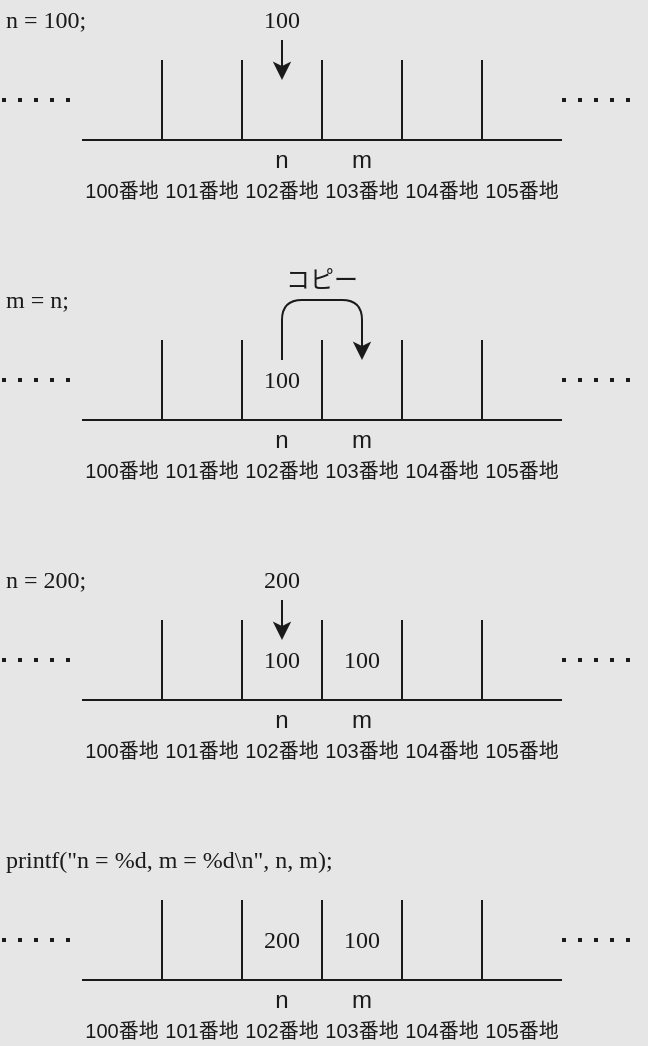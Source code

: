 <mxfile>
    <diagram id="-6rx1dXUvOn4VKzFxdmF" name="copy">
        <mxGraphModel dx="932" dy="649" grid="1" gridSize="10" guides="1" tooltips="1" connect="1" arrows="1" fold="1" page="1" pageScale="1" pageWidth="827" pageHeight="1169" background="#E6E6E6" math="0" shadow="0">
            <root>
                <mxCell id="0"/>
                <mxCell id="1" parent="0"/>
                <mxCell id="3" value="" style="endArrow=none;html=1;fontColor=#1A1A1A;strokeColor=#1A1A1A;" edge="1" parent="1">
                    <mxGeometry width="50" height="50" relative="1" as="geometry">
                        <mxPoint x="120" y="80" as="sourcePoint"/>
                        <mxPoint x="120" y="40" as="targetPoint"/>
                    </mxGeometry>
                </mxCell>
                <mxCell id="4" value="" style="endArrow=none;html=1;fontColor=#1A1A1A;strokeColor=#1A1A1A;" edge="1" parent="1">
                    <mxGeometry width="50" height="50" relative="1" as="geometry">
                        <mxPoint x="80" y="80" as="sourcePoint"/>
                        <mxPoint x="320" y="80" as="targetPoint"/>
                    </mxGeometry>
                </mxCell>
                <mxCell id="5" value="" style="endArrow=none;dashed=1;html=1;dashPattern=1 3;strokeWidth=2;fontColor=#1A1A1A;strokeColor=#1A1A1A;" edge="1" parent="1">
                    <mxGeometry width="50" height="50" relative="1" as="geometry">
                        <mxPoint x="40" y="60" as="sourcePoint"/>
                        <mxPoint x="80" y="60" as="targetPoint"/>
                    </mxGeometry>
                </mxCell>
                <mxCell id="6" value="" style="endArrow=none;html=1;fontColor=#1A1A1A;strokeColor=#1A1A1A;" edge="1" parent="1">
                    <mxGeometry width="50" height="50" relative="1" as="geometry">
                        <mxPoint x="160" y="80" as="sourcePoint"/>
                        <mxPoint x="160" y="40" as="targetPoint"/>
                    </mxGeometry>
                </mxCell>
                <mxCell id="7" value="" style="endArrow=none;html=1;fontColor=#1A1A1A;strokeColor=#1A1A1A;" edge="1" parent="1">
                    <mxGeometry width="50" height="50" relative="1" as="geometry">
                        <mxPoint x="200" y="80" as="sourcePoint"/>
                        <mxPoint x="200" y="40" as="targetPoint"/>
                    </mxGeometry>
                </mxCell>
                <mxCell id="8" value="" style="endArrow=none;html=1;fontColor=#1A1A1A;strokeColor=#1A1A1A;" edge="1" parent="1">
                    <mxGeometry width="50" height="50" relative="1" as="geometry">
                        <mxPoint x="240" y="80" as="sourcePoint"/>
                        <mxPoint x="240" y="40" as="targetPoint"/>
                    </mxGeometry>
                </mxCell>
                <mxCell id="9" value="" style="endArrow=none;html=1;fontColor=#1A1A1A;strokeColor=#1A1A1A;" edge="1" parent="1">
                    <mxGeometry width="50" height="50" relative="1" as="geometry">
                        <mxPoint x="280" y="80" as="sourcePoint"/>
                        <mxPoint x="280" y="40" as="targetPoint"/>
                    </mxGeometry>
                </mxCell>
                <mxCell id="11" value="" style="endArrow=none;dashed=1;html=1;dashPattern=1 3;strokeWidth=2;fontColor=#1A1A1A;strokeColor=#1A1A1A;" edge="1" parent="1">
                    <mxGeometry width="50" height="50" relative="1" as="geometry">
                        <mxPoint x="320" y="60" as="sourcePoint"/>
                        <mxPoint x="360" y="60" as="targetPoint"/>
                    </mxGeometry>
                </mxCell>
                <mxCell id="12" value="&lt;font face=&quot;Jetbrains mono&quot;&gt;n = 100;&lt;/font&gt;" style="text;html=1;strokeColor=none;fillColor=none;align=left;verticalAlign=middle;whiteSpace=wrap;rounded=0;fontColor=#1A1A1A;" vertex="1" parent="1">
                    <mxGeometry x="40" y="10" width="80" height="20" as="geometry"/>
                </mxCell>
                <mxCell id="13" value="" style="endArrow=none;html=1;fontColor=#1A1A1A;strokeColor=#1A1A1A;" edge="1" parent="1">
                    <mxGeometry width="50" height="50" relative="1" as="geometry">
                        <mxPoint x="120" y="220.0" as="sourcePoint"/>
                        <mxPoint x="120" y="180" as="targetPoint"/>
                    </mxGeometry>
                </mxCell>
                <mxCell id="14" value="" style="endArrow=none;html=1;fontColor=#1A1A1A;strokeColor=#1A1A1A;" edge="1" parent="1">
                    <mxGeometry width="50" height="50" relative="1" as="geometry">
                        <mxPoint x="80" y="220.0" as="sourcePoint"/>
                        <mxPoint x="320" y="220" as="targetPoint"/>
                    </mxGeometry>
                </mxCell>
                <mxCell id="15" value="" style="endArrow=none;dashed=1;html=1;dashPattern=1 3;strokeWidth=2;fontColor=#1A1A1A;strokeColor=#1A1A1A;" edge="1" parent="1">
                    <mxGeometry width="50" height="50" relative="1" as="geometry">
                        <mxPoint x="40" y="200" as="sourcePoint"/>
                        <mxPoint x="80" y="200" as="targetPoint"/>
                    </mxGeometry>
                </mxCell>
                <mxCell id="16" value="" style="endArrow=none;html=1;fontColor=#1A1A1A;strokeColor=#1A1A1A;" edge="1" parent="1">
                    <mxGeometry width="50" height="50" relative="1" as="geometry">
                        <mxPoint x="160" y="220.0" as="sourcePoint"/>
                        <mxPoint x="160" y="180" as="targetPoint"/>
                    </mxGeometry>
                </mxCell>
                <mxCell id="17" value="" style="endArrow=none;html=1;fontColor=#1A1A1A;strokeColor=#1A1A1A;" edge="1" parent="1">
                    <mxGeometry width="50" height="50" relative="1" as="geometry">
                        <mxPoint x="200" y="220.0" as="sourcePoint"/>
                        <mxPoint x="200" y="180" as="targetPoint"/>
                    </mxGeometry>
                </mxCell>
                <mxCell id="18" value="" style="endArrow=none;html=1;fontColor=#1A1A1A;strokeColor=#1A1A1A;" edge="1" parent="1">
                    <mxGeometry width="50" height="50" relative="1" as="geometry">
                        <mxPoint x="240" y="220.0" as="sourcePoint"/>
                        <mxPoint x="240" y="180" as="targetPoint"/>
                    </mxGeometry>
                </mxCell>
                <mxCell id="19" value="" style="endArrow=none;html=1;fontColor=#1A1A1A;strokeColor=#1A1A1A;" edge="1" parent="1">
                    <mxGeometry width="50" height="50" relative="1" as="geometry">
                        <mxPoint x="280" y="220.0" as="sourcePoint"/>
                        <mxPoint x="280" y="180" as="targetPoint"/>
                    </mxGeometry>
                </mxCell>
                <mxCell id="21" value="" style="endArrow=none;dashed=1;html=1;dashPattern=1 3;strokeWidth=2;fontColor=#1A1A1A;strokeColor=#1A1A1A;" edge="1" parent="1">
                    <mxGeometry width="50" height="50" relative="1" as="geometry">
                        <mxPoint x="320" y="200" as="sourcePoint"/>
                        <mxPoint x="360" y="200" as="targetPoint"/>
                    </mxGeometry>
                </mxCell>
                <mxCell id="24" value="n" style="text;html=1;strokeColor=none;fillColor=none;align=center;verticalAlign=middle;whiteSpace=wrap;rounded=0;fontColor=#1A1A1A;" vertex="1" parent="1">
                    <mxGeometry x="160" y="80" width="40" height="20" as="geometry"/>
                </mxCell>
                <mxCell id="25" value="m" style="text;html=1;strokeColor=none;fillColor=none;align=center;verticalAlign=middle;whiteSpace=wrap;rounded=0;fontColor=#1A1A1A;" vertex="1" parent="1">
                    <mxGeometry x="200" y="80" width="40" height="20" as="geometry"/>
                </mxCell>
                <mxCell id="26" value="&lt;font face=&quot;Jetbrains mono&quot;&gt;100&lt;/font&gt;" style="text;html=1;strokeColor=none;fillColor=none;align=center;verticalAlign=middle;whiteSpace=wrap;rounded=0;fontColor=#1A1A1A;" vertex="1" parent="1">
                    <mxGeometry x="160" y="10" width="40" height="20" as="geometry"/>
                </mxCell>
                <mxCell id="27" value="" style="endArrow=classic;html=1;exitX=0.5;exitY=1;exitDx=0;exitDy=0;fontColor=#1A1A1A;strokeColor=#1A1A1A;" edge="1" parent="1" source="26">
                    <mxGeometry width="50" height="50" relative="1" as="geometry">
                        <mxPoint x="250" y="20" as="sourcePoint"/>
                        <mxPoint x="180" y="50" as="targetPoint"/>
                    </mxGeometry>
                </mxCell>
                <mxCell id="29" value="&lt;font face=&quot;Jetbrains mono&quot;&gt;m = n;&lt;/font&gt;" style="text;html=1;strokeColor=none;fillColor=none;align=left;verticalAlign=middle;whiteSpace=wrap;rounded=0;fontColor=#1A1A1A;" vertex="1" parent="1">
                    <mxGeometry x="40" y="150" width="80" height="20" as="geometry"/>
                </mxCell>
                <mxCell id="30" value="n" style="text;html=1;strokeColor=none;fillColor=none;align=center;verticalAlign=middle;whiteSpace=wrap;rounded=0;fontColor=#1A1A1A;" vertex="1" parent="1">
                    <mxGeometry x="160" y="220" width="40" height="20" as="geometry"/>
                </mxCell>
                <mxCell id="31" value="m" style="text;html=1;strokeColor=none;fillColor=none;align=center;verticalAlign=middle;whiteSpace=wrap;rounded=0;fontColor=#1A1A1A;" vertex="1" parent="1">
                    <mxGeometry x="200" y="220" width="40" height="20" as="geometry"/>
                </mxCell>
                <mxCell id="32" value="&lt;font face=&quot;Jetbrains mono&quot;&gt;100&lt;/font&gt;" style="text;html=1;strokeColor=none;fillColor=none;align=center;verticalAlign=middle;whiteSpace=wrap;rounded=0;fontColor=#1A1A1A;" vertex="1" parent="1">
                    <mxGeometry x="160" y="190" width="40" height="20" as="geometry"/>
                </mxCell>
                <mxCell id="33" value="" style="endArrow=classic;html=1;exitX=0.5;exitY=0;exitDx=0;exitDy=0;fontColor=#1A1A1A;strokeColor=#1A1A1A;" edge="1" parent="1" source="32">
                    <mxGeometry width="50" height="50" relative="1" as="geometry">
                        <mxPoint x="180" y="170" as="sourcePoint"/>
                        <mxPoint x="220" y="190" as="targetPoint"/>
                        <Array as="points">
                            <mxPoint x="180" y="160"/>
                            <mxPoint x="220" y="160"/>
                        </Array>
                    </mxGeometry>
                </mxCell>
                <mxCell id="34" value="コピー" style="text;html=1;strokeColor=none;fillColor=none;align=center;verticalAlign=middle;whiteSpace=wrap;rounded=0;fontColor=#1A1A1A;" vertex="1" parent="1">
                    <mxGeometry x="170" y="140" width="60" height="20" as="geometry"/>
                </mxCell>
                <mxCell id="52" value="" style="endArrow=none;html=1;fontColor=#1A1A1A;strokeColor=#1A1A1A;" edge="1" parent="1">
                    <mxGeometry width="50" height="50" relative="1" as="geometry">
                        <mxPoint x="120" y="500" as="sourcePoint"/>
                        <mxPoint x="120" y="460" as="targetPoint"/>
                    </mxGeometry>
                </mxCell>
                <mxCell id="53" value="" style="endArrow=none;html=1;fontColor=#1A1A1A;strokeColor=#1A1A1A;" edge="1" parent="1">
                    <mxGeometry width="50" height="50" relative="1" as="geometry">
                        <mxPoint x="80" y="500" as="sourcePoint"/>
                        <mxPoint x="320" y="500" as="targetPoint"/>
                    </mxGeometry>
                </mxCell>
                <mxCell id="54" value="" style="endArrow=none;dashed=1;html=1;dashPattern=1 3;strokeWidth=2;fontColor=#1A1A1A;strokeColor=#1A1A1A;" edge="1" parent="1">
                    <mxGeometry width="50" height="50" relative="1" as="geometry">
                        <mxPoint x="40" y="480" as="sourcePoint"/>
                        <mxPoint x="80" y="480" as="targetPoint"/>
                    </mxGeometry>
                </mxCell>
                <mxCell id="55" value="" style="endArrow=none;html=1;fontColor=#1A1A1A;strokeColor=#1A1A1A;" edge="1" parent="1">
                    <mxGeometry width="50" height="50" relative="1" as="geometry">
                        <mxPoint x="160" y="500" as="sourcePoint"/>
                        <mxPoint x="160" y="460" as="targetPoint"/>
                    </mxGeometry>
                </mxCell>
                <mxCell id="56" value="" style="endArrow=none;html=1;fontColor=#1A1A1A;strokeColor=#1A1A1A;" edge="1" parent="1">
                    <mxGeometry width="50" height="50" relative="1" as="geometry">
                        <mxPoint x="200" y="500" as="sourcePoint"/>
                        <mxPoint x="200" y="460" as="targetPoint"/>
                    </mxGeometry>
                </mxCell>
                <mxCell id="57" value="" style="endArrow=none;html=1;fontColor=#1A1A1A;strokeColor=#1A1A1A;" edge="1" parent="1">
                    <mxGeometry width="50" height="50" relative="1" as="geometry">
                        <mxPoint x="240" y="500" as="sourcePoint"/>
                        <mxPoint x="240" y="460" as="targetPoint"/>
                    </mxGeometry>
                </mxCell>
                <mxCell id="58" value="" style="endArrow=none;html=1;fontColor=#1A1A1A;strokeColor=#1A1A1A;" edge="1" parent="1">
                    <mxGeometry width="50" height="50" relative="1" as="geometry">
                        <mxPoint x="280" y="500" as="sourcePoint"/>
                        <mxPoint x="280" y="460" as="targetPoint"/>
                    </mxGeometry>
                </mxCell>
                <mxCell id="59" value="" style="endArrow=none;dashed=1;html=1;dashPattern=1 3;strokeWidth=2;fontColor=#1A1A1A;strokeColor=#1A1A1A;" edge="1" parent="1">
                    <mxGeometry width="50" height="50" relative="1" as="geometry">
                        <mxPoint x="320" y="480" as="sourcePoint"/>
                        <mxPoint x="360" y="480" as="targetPoint"/>
                    </mxGeometry>
                </mxCell>
                <mxCell id="60" value="&lt;font face=&quot;Jetbrains mono&quot;&gt;printf(&quot;n = %d, m = %d\n&quot;, n, m);&lt;/font&gt;" style="text;html=1;strokeColor=none;fillColor=none;align=left;verticalAlign=middle;whiteSpace=wrap;rounded=0;fontColor=#1A1A1A;" vertex="1" parent="1">
                    <mxGeometry x="40" y="430" width="280" height="20" as="geometry"/>
                </mxCell>
                <mxCell id="61" value="n" style="text;html=1;strokeColor=none;fillColor=none;align=center;verticalAlign=middle;whiteSpace=wrap;rounded=0;fontColor=#1A1A1A;" vertex="1" parent="1">
                    <mxGeometry x="160" y="500" width="40" height="20" as="geometry"/>
                </mxCell>
                <mxCell id="62" value="m" style="text;html=1;strokeColor=none;fillColor=none;align=center;verticalAlign=middle;whiteSpace=wrap;rounded=0;fontColor=#1A1A1A;" vertex="1" parent="1">
                    <mxGeometry x="200" y="500" width="40" height="20" as="geometry"/>
                </mxCell>
                <mxCell id="63" value="&lt;font face=&quot;Jetbrains mono&quot;&gt;200&lt;/font&gt;" style="text;html=1;strokeColor=none;fillColor=none;align=center;verticalAlign=middle;whiteSpace=wrap;rounded=0;fontColor=#1A1A1A;" vertex="1" parent="1">
                    <mxGeometry x="160" y="470" width="40" height="20" as="geometry"/>
                </mxCell>
                <mxCell id="64" value="&lt;font face=&quot;Jetbrains mono&quot;&gt;100&lt;/font&gt;" style="text;html=1;strokeColor=none;fillColor=none;align=center;verticalAlign=middle;whiteSpace=wrap;rounded=0;fontColor=#1A1A1A;" vertex="1" parent="1">
                    <mxGeometry x="200" y="470" width="40" height="20" as="geometry"/>
                </mxCell>
                <mxCell id="65" value="" style="endArrow=none;html=1;fontColor=#1A1A1A;strokeColor=#1A1A1A;" edge="1" parent="1">
                    <mxGeometry width="50" height="50" relative="1" as="geometry">
                        <mxPoint x="120" y="360" as="sourcePoint"/>
                        <mxPoint x="120" y="320" as="targetPoint"/>
                    </mxGeometry>
                </mxCell>
                <mxCell id="66" value="" style="endArrow=none;html=1;fontColor=#1A1A1A;strokeColor=#1A1A1A;" edge="1" parent="1">
                    <mxGeometry width="50" height="50" relative="1" as="geometry">
                        <mxPoint x="80" y="360" as="sourcePoint"/>
                        <mxPoint x="320" y="360" as="targetPoint"/>
                    </mxGeometry>
                </mxCell>
                <mxCell id="67" value="" style="endArrow=none;dashed=1;html=1;dashPattern=1 3;strokeWidth=2;fontColor=#1A1A1A;strokeColor=#1A1A1A;" edge="1" parent="1">
                    <mxGeometry width="50" height="50" relative="1" as="geometry">
                        <mxPoint x="40" y="340" as="sourcePoint"/>
                        <mxPoint x="80" y="340" as="targetPoint"/>
                    </mxGeometry>
                </mxCell>
                <mxCell id="68" value="" style="endArrow=none;html=1;fontColor=#1A1A1A;strokeColor=#1A1A1A;" edge="1" parent="1">
                    <mxGeometry width="50" height="50" relative="1" as="geometry">
                        <mxPoint x="160" y="360" as="sourcePoint"/>
                        <mxPoint x="160" y="320" as="targetPoint"/>
                    </mxGeometry>
                </mxCell>
                <mxCell id="69" value="" style="endArrow=none;html=1;fontColor=#1A1A1A;strokeColor=#1A1A1A;" edge="1" parent="1">
                    <mxGeometry width="50" height="50" relative="1" as="geometry">
                        <mxPoint x="200" y="360" as="sourcePoint"/>
                        <mxPoint x="200" y="320" as="targetPoint"/>
                    </mxGeometry>
                </mxCell>
                <mxCell id="70" value="" style="endArrow=none;html=1;fontColor=#1A1A1A;strokeColor=#1A1A1A;" edge="1" parent="1">
                    <mxGeometry width="50" height="50" relative="1" as="geometry">
                        <mxPoint x="240" y="360" as="sourcePoint"/>
                        <mxPoint x="240" y="320" as="targetPoint"/>
                    </mxGeometry>
                </mxCell>
                <mxCell id="71" value="" style="endArrow=none;html=1;fontColor=#1A1A1A;strokeColor=#1A1A1A;" edge="1" parent="1">
                    <mxGeometry width="50" height="50" relative="1" as="geometry">
                        <mxPoint x="280" y="360" as="sourcePoint"/>
                        <mxPoint x="280" y="320" as="targetPoint"/>
                    </mxGeometry>
                </mxCell>
                <mxCell id="72" value="" style="endArrow=none;dashed=1;html=1;dashPattern=1 3;strokeWidth=2;fontColor=#1A1A1A;strokeColor=#1A1A1A;" edge="1" parent="1">
                    <mxGeometry width="50" height="50" relative="1" as="geometry">
                        <mxPoint x="320" y="340" as="sourcePoint"/>
                        <mxPoint x="360" y="340" as="targetPoint"/>
                    </mxGeometry>
                </mxCell>
                <mxCell id="73" value="&lt;font face=&quot;Jetbrains mono&quot;&gt;n = 200;&lt;/font&gt;" style="text;html=1;strokeColor=none;fillColor=none;align=left;verticalAlign=middle;whiteSpace=wrap;rounded=0;fontColor=#1A1A1A;" vertex="1" parent="1">
                    <mxGeometry x="40" y="290" width="80" height="20" as="geometry"/>
                </mxCell>
                <mxCell id="74" value="n" style="text;html=1;strokeColor=none;fillColor=none;align=center;verticalAlign=middle;whiteSpace=wrap;rounded=0;fontColor=#1A1A1A;" vertex="1" parent="1">
                    <mxGeometry x="160" y="360" width="40" height="20" as="geometry"/>
                </mxCell>
                <mxCell id="75" value="m" style="text;html=1;strokeColor=none;fillColor=none;align=center;verticalAlign=middle;whiteSpace=wrap;rounded=0;fontColor=#1A1A1A;" vertex="1" parent="1">
                    <mxGeometry x="200" y="360" width="40" height="20" as="geometry"/>
                </mxCell>
                <mxCell id="76" value="&lt;font face=&quot;Jetbrains mono&quot;&gt;200&lt;/font&gt;" style="text;html=1;strokeColor=none;fillColor=none;align=center;verticalAlign=middle;whiteSpace=wrap;rounded=0;fontColor=#1A1A1A;" vertex="1" parent="1">
                    <mxGeometry x="160" y="290" width="40" height="20" as="geometry"/>
                </mxCell>
                <mxCell id="77" value="" style="endArrow=classic;html=1;exitX=0.5;exitY=1;exitDx=0;exitDy=0;fontColor=#1A1A1A;strokeColor=#1A1A1A;" edge="1" parent="1" source="76">
                    <mxGeometry width="50" height="50" relative="1" as="geometry">
                        <mxPoint x="250" y="300" as="sourcePoint"/>
                        <mxPoint x="180" y="330" as="targetPoint"/>
                    </mxGeometry>
                </mxCell>
                <mxCell id="78" value="&lt;font face=&quot;Jetbrains mono&quot;&gt;100&lt;/font&gt;" style="text;html=1;strokeColor=none;fillColor=none;align=center;verticalAlign=middle;whiteSpace=wrap;rounded=0;fontColor=#1A1A1A;" vertex="1" parent="1">
                    <mxGeometry x="160" y="330" width="40" height="20" as="geometry"/>
                </mxCell>
                <mxCell id="79" value="&lt;font face=&quot;Jetbrains mono&quot;&gt;100&lt;/font&gt;" style="text;html=1;strokeColor=none;fillColor=none;align=center;verticalAlign=middle;whiteSpace=wrap;rounded=0;fontColor=#1A1A1A;" vertex="1" parent="1">
                    <mxGeometry x="200" y="330" width="40" height="20" as="geometry"/>
                </mxCell>
                <mxCell id="83" value="&lt;font style=&quot;font-size: 10px;&quot;&gt;100番地&lt;/font&gt;" style="text;html=1;strokeColor=none;fillColor=none;align=center;verticalAlign=middle;whiteSpace=wrap;rounded=0;fontColor=#1A1A1A;" vertex="1" parent="1">
                    <mxGeometry x="80" y="100" width="40" height="10" as="geometry"/>
                </mxCell>
                <mxCell id="84" value="&lt;font style=&quot;font-size: 10px;&quot;&gt;101番地&lt;/font&gt;" style="text;html=1;strokeColor=none;fillColor=none;align=center;verticalAlign=middle;whiteSpace=wrap;rounded=0;fontColor=#1A1A1A;" vertex="1" parent="1">
                    <mxGeometry x="120" y="100" width="40" height="10" as="geometry"/>
                </mxCell>
                <mxCell id="85" value="&lt;font style=&quot;font-size: 10px;&quot;&gt;102番地&lt;/font&gt;" style="text;html=1;strokeColor=none;fillColor=none;align=center;verticalAlign=middle;whiteSpace=wrap;rounded=0;fontColor=#1A1A1A;" vertex="1" parent="1">
                    <mxGeometry x="160" y="100" width="40" height="10" as="geometry"/>
                </mxCell>
                <mxCell id="86" value="&lt;font style=&quot;font-size: 10px;&quot;&gt;103番地&lt;/font&gt;" style="text;html=1;strokeColor=none;fillColor=none;align=center;verticalAlign=middle;whiteSpace=wrap;rounded=0;fontColor=#1A1A1A;" vertex="1" parent="1">
                    <mxGeometry x="200" y="100" width="40" height="10" as="geometry"/>
                </mxCell>
                <mxCell id="87" value="&lt;font style=&quot;font-size: 10px;&quot;&gt;104番地&lt;/font&gt;" style="text;html=1;strokeColor=none;fillColor=none;align=center;verticalAlign=middle;whiteSpace=wrap;rounded=0;fontColor=#1A1A1A;" vertex="1" parent="1">
                    <mxGeometry x="240" y="100" width="40" height="10" as="geometry"/>
                </mxCell>
                <mxCell id="88" value="&lt;font style=&quot;font-size: 10px;&quot;&gt;105番地&lt;/font&gt;" style="text;html=1;strokeColor=none;fillColor=none;align=center;verticalAlign=middle;whiteSpace=wrap;rounded=0;fontColor=#1A1A1A;" vertex="1" parent="1">
                    <mxGeometry x="280" y="100" width="40" height="10" as="geometry"/>
                </mxCell>
                <mxCell id="89" value="&lt;font style=&quot;font-size: 10px;&quot;&gt;100番地&lt;/font&gt;" style="text;html=1;strokeColor=none;fillColor=none;align=center;verticalAlign=middle;whiteSpace=wrap;rounded=0;fontColor=#1A1A1A;" vertex="1" parent="1">
                    <mxGeometry x="80" y="240" width="40" height="10" as="geometry"/>
                </mxCell>
                <mxCell id="90" value="&lt;font style=&quot;font-size: 10px;&quot;&gt;101番地&lt;/font&gt;" style="text;html=1;strokeColor=none;fillColor=none;align=center;verticalAlign=middle;whiteSpace=wrap;rounded=0;fontColor=#1A1A1A;" vertex="1" parent="1">
                    <mxGeometry x="120" y="240" width="40" height="10" as="geometry"/>
                </mxCell>
                <mxCell id="91" value="&lt;font style=&quot;font-size: 10px;&quot;&gt;102番地&lt;/font&gt;" style="text;html=1;strokeColor=none;fillColor=none;align=center;verticalAlign=middle;whiteSpace=wrap;rounded=0;fontColor=#1A1A1A;" vertex="1" parent="1">
                    <mxGeometry x="160" y="240" width="40" height="10" as="geometry"/>
                </mxCell>
                <mxCell id="92" value="&lt;font style=&quot;font-size: 10px;&quot;&gt;103番地&lt;/font&gt;" style="text;html=1;strokeColor=none;fillColor=none;align=center;verticalAlign=middle;whiteSpace=wrap;rounded=0;fontColor=#1A1A1A;" vertex="1" parent="1">
                    <mxGeometry x="200" y="240" width="40" height="10" as="geometry"/>
                </mxCell>
                <mxCell id="93" value="&lt;font style=&quot;font-size: 10px;&quot;&gt;104番地&lt;/font&gt;" style="text;html=1;strokeColor=none;fillColor=none;align=center;verticalAlign=middle;whiteSpace=wrap;rounded=0;fontColor=#1A1A1A;" vertex="1" parent="1">
                    <mxGeometry x="240" y="240" width="40" height="10" as="geometry"/>
                </mxCell>
                <mxCell id="94" value="&lt;font style=&quot;font-size: 10px;&quot;&gt;105番地&lt;/font&gt;" style="text;html=1;strokeColor=none;fillColor=none;align=center;verticalAlign=middle;whiteSpace=wrap;rounded=0;fontColor=#1A1A1A;" vertex="1" parent="1">
                    <mxGeometry x="280" y="240" width="40" height="10" as="geometry"/>
                </mxCell>
                <mxCell id="95" value="&lt;font style=&quot;font-size: 10px;&quot;&gt;100番地&lt;/font&gt;" style="text;html=1;strokeColor=none;fillColor=none;align=center;verticalAlign=middle;whiteSpace=wrap;rounded=0;fontColor=#1A1A1A;" vertex="1" parent="1">
                    <mxGeometry x="80" y="380" width="40" height="10" as="geometry"/>
                </mxCell>
                <mxCell id="96" value="&lt;font style=&quot;font-size: 10px;&quot;&gt;101番地&lt;/font&gt;" style="text;html=1;strokeColor=none;fillColor=none;align=center;verticalAlign=middle;whiteSpace=wrap;rounded=0;fontColor=#1A1A1A;" vertex="1" parent="1">
                    <mxGeometry x="120" y="380" width="40" height="10" as="geometry"/>
                </mxCell>
                <mxCell id="97" value="&lt;font style=&quot;font-size: 10px;&quot;&gt;102番地&lt;/font&gt;" style="text;html=1;strokeColor=none;fillColor=none;align=center;verticalAlign=middle;whiteSpace=wrap;rounded=0;fontColor=#1A1A1A;" vertex="1" parent="1">
                    <mxGeometry x="160" y="380" width="40" height="10" as="geometry"/>
                </mxCell>
                <mxCell id="98" value="&lt;font style=&quot;font-size: 10px;&quot;&gt;103番地&lt;/font&gt;" style="text;html=1;strokeColor=none;fillColor=none;align=center;verticalAlign=middle;whiteSpace=wrap;rounded=0;fontColor=#1A1A1A;" vertex="1" parent="1">
                    <mxGeometry x="200" y="380" width="40" height="10" as="geometry"/>
                </mxCell>
                <mxCell id="99" value="&lt;font style=&quot;font-size: 10px;&quot;&gt;104番地&lt;/font&gt;" style="text;html=1;strokeColor=none;fillColor=none;align=center;verticalAlign=middle;whiteSpace=wrap;rounded=0;fontColor=#1A1A1A;" vertex="1" parent="1">
                    <mxGeometry x="240" y="380" width="40" height="10" as="geometry"/>
                </mxCell>
                <mxCell id="100" value="&lt;font style=&quot;font-size: 10px;&quot;&gt;105番地&lt;/font&gt;" style="text;html=1;strokeColor=none;fillColor=none;align=center;verticalAlign=middle;whiteSpace=wrap;rounded=0;fontColor=#1A1A1A;" vertex="1" parent="1">
                    <mxGeometry x="280" y="380" width="40" height="10" as="geometry"/>
                </mxCell>
                <mxCell id="101" value="&lt;font style=&quot;font-size: 10px;&quot;&gt;100番地&lt;/font&gt;" style="text;html=1;strokeColor=none;fillColor=none;align=center;verticalAlign=middle;whiteSpace=wrap;rounded=0;fontColor=#1A1A1A;" vertex="1" parent="1">
                    <mxGeometry x="80" y="520" width="40" height="10" as="geometry"/>
                </mxCell>
                <mxCell id="102" value="&lt;font style=&quot;font-size: 10px;&quot;&gt;101番地&lt;/font&gt;" style="text;html=1;strokeColor=none;fillColor=none;align=center;verticalAlign=middle;whiteSpace=wrap;rounded=0;fontColor=#1A1A1A;" vertex="1" parent="1">
                    <mxGeometry x="120" y="520" width="40" height="10" as="geometry"/>
                </mxCell>
                <mxCell id="103" value="&lt;font style=&quot;font-size: 10px;&quot;&gt;102番地&lt;/font&gt;" style="text;html=1;strokeColor=none;fillColor=none;align=center;verticalAlign=middle;whiteSpace=wrap;rounded=0;fontColor=#1A1A1A;" vertex="1" parent="1">
                    <mxGeometry x="160" y="520" width="40" height="10" as="geometry"/>
                </mxCell>
                <mxCell id="104" value="&lt;font style=&quot;font-size: 10px;&quot;&gt;103番地&lt;/font&gt;" style="text;html=1;strokeColor=none;fillColor=none;align=center;verticalAlign=middle;whiteSpace=wrap;rounded=0;fontColor=#1A1A1A;" vertex="1" parent="1">
                    <mxGeometry x="200" y="520" width="40" height="10" as="geometry"/>
                </mxCell>
                <mxCell id="105" value="&lt;font style=&quot;font-size: 10px;&quot;&gt;104番地&lt;/font&gt;" style="text;html=1;strokeColor=none;fillColor=none;align=center;verticalAlign=middle;whiteSpace=wrap;rounded=0;fontColor=#1A1A1A;" vertex="1" parent="1">
                    <mxGeometry x="240" y="520" width="40" height="10" as="geometry"/>
                </mxCell>
                <mxCell id="106" value="&lt;font style=&quot;font-size: 10px;&quot;&gt;105番地&lt;/font&gt;" style="text;html=1;strokeColor=none;fillColor=none;align=center;verticalAlign=middle;whiteSpace=wrap;rounded=0;fontColor=#1A1A1A;" vertex="1" parent="1">
                    <mxGeometry x="280" y="520" width="40" height="10" as="geometry"/>
                </mxCell>
            </root>
        </mxGraphModel>
    </diagram>
    <diagram id="1AAG0XS3LGXFtpFboLn9" name="ref">
        <mxGraphModel dx="799" dy="556" grid="1" gridSize="10" guides="1" tooltips="1" connect="1" arrows="1" fold="1" page="1" pageScale="1" pageWidth="827" pageHeight="1169" background="#ffffff" math="0" shadow="0">
            <root>
                <mxCell id="0"/>
                <mxCell id="1" parent="0"/>
                <mxCell id="uMZqRhiDuo94Wtmh7Uxi-1" value="" style="endArrow=none;html=1;fontColor=#1A1A1A;strokeColor=#1A1A1A;" edge="1" parent="1">
                    <mxGeometry width="50" height="50" relative="1" as="geometry">
                        <mxPoint x="120" y="80" as="sourcePoint"/>
                        <mxPoint x="120" y="40" as="targetPoint"/>
                    </mxGeometry>
                </mxCell>
                <mxCell id="uMZqRhiDuo94Wtmh7Uxi-2" value="" style="endArrow=none;html=1;fontColor=#1A1A1A;strokeColor=#1A1A1A;" edge="1" parent="1">
                    <mxGeometry width="50" height="50" relative="1" as="geometry">
                        <mxPoint x="80" y="80" as="sourcePoint"/>
                        <mxPoint x="320" y="80" as="targetPoint"/>
                    </mxGeometry>
                </mxCell>
                <mxCell id="uMZqRhiDuo94Wtmh7Uxi-3" value="" style="endArrow=none;dashed=1;html=1;dashPattern=1 3;strokeWidth=2;fontColor=#1A1A1A;strokeColor=#1A1A1A;" edge="1" parent="1">
                    <mxGeometry width="50" height="50" relative="1" as="geometry">
                        <mxPoint x="40" y="60" as="sourcePoint"/>
                        <mxPoint x="80" y="60" as="targetPoint"/>
                    </mxGeometry>
                </mxCell>
                <mxCell id="uMZqRhiDuo94Wtmh7Uxi-4" value="" style="endArrow=none;html=1;fontColor=#1A1A1A;strokeColor=#1A1A1A;" edge="1" parent="1">
                    <mxGeometry width="50" height="50" relative="1" as="geometry">
                        <mxPoint x="160" y="80" as="sourcePoint"/>
                        <mxPoint x="160" y="40" as="targetPoint"/>
                    </mxGeometry>
                </mxCell>
                <mxCell id="uMZqRhiDuo94Wtmh7Uxi-5" value="" style="endArrow=none;html=1;fontColor=#1A1A1A;strokeColor=#1A1A1A;" edge="1" parent="1">
                    <mxGeometry width="50" height="50" relative="1" as="geometry">
                        <mxPoint x="200" y="80" as="sourcePoint"/>
                        <mxPoint x="200" y="40" as="targetPoint"/>
                    </mxGeometry>
                </mxCell>
                <mxCell id="uMZqRhiDuo94Wtmh7Uxi-6" value="" style="endArrow=none;html=1;fontColor=#1A1A1A;strokeColor=#1A1A1A;" edge="1" parent="1">
                    <mxGeometry width="50" height="50" relative="1" as="geometry">
                        <mxPoint x="240" y="80" as="sourcePoint"/>
                        <mxPoint x="240" y="40" as="targetPoint"/>
                    </mxGeometry>
                </mxCell>
                <mxCell id="uMZqRhiDuo94Wtmh7Uxi-7" value="" style="endArrow=none;html=1;fontColor=#1A1A1A;strokeColor=#1A1A1A;" edge="1" parent="1">
                    <mxGeometry width="50" height="50" relative="1" as="geometry">
                        <mxPoint x="280" y="80" as="sourcePoint"/>
                        <mxPoint x="280" y="40" as="targetPoint"/>
                    </mxGeometry>
                </mxCell>
                <mxCell id="uMZqRhiDuo94Wtmh7Uxi-8" value="" style="endArrow=none;dashed=1;html=1;dashPattern=1 3;strokeWidth=2;fontColor=#1A1A1A;strokeColor=#1A1A1A;" edge="1" parent="1">
                    <mxGeometry width="50" height="50" relative="1" as="geometry">
                        <mxPoint x="320" y="60" as="sourcePoint"/>
                        <mxPoint x="360" y="60" as="targetPoint"/>
                    </mxGeometry>
                </mxCell>
                <mxCell id="uMZqRhiDuo94Wtmh7Uxi-9" value="&lt;font face=&quot;Jetbrains mono&quot;&gt;n = 100;&lt;/font&gt;" style="text;html=1;strokeColor=none;fillColor=none;align=left;verticalAlign=middle;whiteSpace=wrap;rounded=0;fontColor=#1A1A1A;" vertex="1" parent="1">
                    <mxGeometry x="40" y="10" width="80" height="20" as="geometry"/>
                </mxCell>
                <mxCell id="uMZqRhiDuo94Wtmh7Uxi-10" value="" style="endArrow=none;html=1;fontColor=#1A1A1A;strokeColor=#1A1A1A;" edge="1" parent="1">
                    <mxGeometry width="50" height="50" relative="1" as="geometry">
                        <mxPoint x="120" y="220" as="sourcePoint"/>
                        <mxPoint x="120" y="180" as="targetPoint"/>
                    </mxGeometry>
                </mxCell>
                <mxCell id="uMZqRhiDuo94Wtmh7Uxi-11" value="" style="endArrow=none;html=1;fontColor=#1A1A1A;strokeColor=#1A1A1A;" edge="1" parent="1">
                    <mxGeometry width="50" height="50" relative="1" as="geometry">
                        <mxPoint x="80" y="220" as="sourcePoint"/>
                        <mxPoint x="320" y="220" as="targetPoint"/>
                    </mxGeometry>
                </mxCell>
                <mxCell id="uMZqRhiDuo94Wtmh7Uxi-12" value="" style="endArrow=none;dashed=1;html=1;dashPattern=1 3;strokeWidth=2;fontColor=#1A1A1A;strokeColor=#1A1A1A;" edge="1" parent="1">
                    <mxGeometry width="50" height="50" relative="1" as="geometry">
                        <mxPoint x="40" y="200" as="sourcePoint"/>
                        <mxPoint x="80" y="200" as="targetPoint"/>
                    </mxGeometry>
                </mxCell>
                <mxCell id="uMZqRhiDuo94Wtmh7Uxi-13" value="" style="endArrow=none;html=1;fontColor=#1A1A1A;strokeColor=#1A1A1A;" edge="1" parent="1">
                    <mxGeometry width="50" height="50" relative="1" as="geometry">
                        <mxPoint x="160" y="220" as="sourcePoint"/>
                        <mxPoint x="160" y="180" as="targetPoint"/>
                    </mxGeometry>
                </mxCell>
                <mxCell id="uMZqRhiDuo94Wtmh7Uxi-14" value="" style="endArrow=none;html=1;fontColor=#1A1A1A;strokeColor=#1A1A1A;" edge="1" parent="1">
                    <mxGeometry width="50" height="50" relative="1" as="geometry">
                        <mxPoint x="200" y="220" as="sourcePoint"/>
                        <mxPoint x="200" y="180" as="targetPoint"/>
                    </mxGeometry>
                </mxCell>
                <mxCell id="uMZqRhiDuo94Wtmh7Uxi-15" value="" style="endArrow=none;html=1;fontColor=#1A1A1A;strokeColor=#1A1A1A;" edge="1" parent="1">
                    <mxGeometry width="50" height="50" relative="1" as="geometry">
                        <mxPoint x="240" y="220" as="sourcePoint"/>
                        <mxPoint x="240" y="180" as="targetPoint"/>
                    </mxGeometry>
                </mxCell>
                <mxCell id="uMZqRhiDuo94Wtmh7Uxi-16" value="" style="endArrow=none;html=1;fontColor=#1A1A1A;strokeColor=#1A1A1A;" edge="1" parent="1">
                    <mxGeometry width="50" height="50" relative="1" as="geometry">
                        <mxPoint x="280" y="220" as="sourcePoint"/>
                        <mxPoint x="280" y="180" as="targetPoint"/>
                    </mxGeometry>
                </mxCell>
                <mxCell id="uMZqRhiDuo94Wtmh7Uxi-17" value="" style="endArrow=none;dashed=1;html=1;dashPattern=1 3;strokeWidth=2;fontColor=#1A1A1A;strokeColor=#1A1A1A;" edge="1" parent="1">
                    <mxGeometry width="50" height="50" relative="1" as="geometry">
                        <mxPoint x="320" y="200" as="sourcePoint"/>
                        <mxPoint x="360" y="200" as="targetPoint"/>
                    </mxGeometry>
                </mxCell>
                <mxCell id="uMZqRhiDuo94Wtmh7Uxi-18" value="n" style="text;html=1;strokeColor=none;fillColor=none;align=center;verticalAlign=middle;whiteSpace=wrap;rounded=0;fontColor=#1A1A1A;" vertex="1" parent="1">
                    <mxGeometry x="160" y="80" width="40" height="20" as="geometry"/>
                </mxCell>
                <mxCell id="uMZqRhiDuo94Wtmh7Uxi-19" value="p" style="text;html=1;strokeColor=none;fillColor=none;align=center;verticalAlign=middle;whiteSpace=wrap;rounded=0;fontColor=#1A1A1A;" vertex="1" parent="1">
                    <mxGeometry x="200" y="80" width="40" height="20" as="geometry"/>
                </mxCell>
                <mxCell id="uMZqRhiDuo94Wtmh7Uxi-20" value="&lt;font face=&quot;Jetbrains mono&quot;&gt;100&lt;/font&gt;" style="text;html=1;strokeColor=none;fillColor=none;align=center;verticalAlign=middle;whiteSpace=wrap;rounded=0;fontColor=#1A1A1A;" vertex="1" parent="1">
                    <mxGeometry x="160" y="10" width="40" height="20" as="geometry"/>
                </mxCell>
                <mxCell id="uMZqRhiDuo94Wtmh7Uxi-21" value="" style="endArrow=classic;html=1;exitX=0.5;exitY=1;exitDx=0;exitDy=0;fontColor=#1A1A1A;strokeColor=#1A1A1A;" edge="1" parent="1" source="uMZqRhiDuo94Wtmh7Uxi-20">
                    <mxGeometry width="50" height="50" relative="1" as="geometry">
                        <mxPoint x="250" y="20" as="sourcePoint"/>
                        <mxPoint x="180" y="50" as="targetPoint"/>
                    </mxGeometry>
                </mxCell>
                <mxCell id="uMZqRhiDuo94Wtmh7Uxi-22" value="&lt;font face=&quot;Jetbrains mono&quot;&gt;p = &amp;amp;n;&lt;/font&gt;" style="text;html=1;strokeColor=none;fillColor=none;align=left;verticalAlign=middle;whiteSpace=wrap;rounded=0;fontColor=#1A1A1A;" vertex="1" parent="1">
                    <mxGeometry x="40" y="150" width="80" height="20" as="geometry"/>
                </mxCell>
                <mxCell id="uMZqRhiDuo94Wtmh7Uxi-23" value="n" style="text;html=1;strokeColor=none;fillColor=none;align=center;verticalAlign=middle;whiteSpace=wrap;rounded=0;fontColor=#1A1A1A;" vertex="1" parent="1">
                    <mxGeometry x="160" y="220" width="40" height="20" as="geometry"/>
                </mxCell>
                <mxCell id="uMZqRhiDuo94Wtmh7Uxi-24" value="p" style="text;html=1;strokeColor=none;fillColor=none;align=center;verticalAlign=middle;whiteSpace=wrap;rounded=0;fontColor=#1A1A1A;" vertex="1" parent="1">
                    <mxGeometry x="200" y="220" width="40" height="20" as="geometry"/>
                </mxCell>
                <mxCell id="uMZqRhiDuo94Wtmh7Uxi-25" value="&lt;font face=&quot;Jetbrains mono&quot;&gt;100&lt;/font&gt;" style="text;html=1;strokeColor=none;fillColor=none;align=center;verticalAlign=middle;whiteSpace=wrap;rounded=0;fontColor=#1A1A1A;" vertex="1" parent="1">
                    <mxGeometry x="160" y="190" width="30" height="20" as="geometry"/>
                </mxCell>
                <mxCell id="uMZqRhiDuo94Wtmh7Uxi-26" value="" style="endArrow=classic;html=1;exitX=0.75;exitY=0;exitDx=0;exitDy=0;fontColor=#1A1A1A;strokeColor=#1A1A1A;" edge="1" parent="1" source="uMZqRhiDuo94Wtmh7Uxi-64">
                    <mxGeometry width="50" height="50" relative="1" as="geometry">
                        <mxPoint x="180" y="170" as="sourcePoint"/>
                        <mxPoint x="220" y="190" as="targetPoint"/>
                        <Array as="points">
                            <mxPoint x="190" y="160"/>
                            <mxPoint x="220" y="160"/>
                        </Array>
                    </mxGeometry>
                </mxCell>
                <mxCell id="uMZqRhiDuo94Wtmh7Uxi-28" value="" style="endArrow=none;html=1;fontColor=#1A1A1A;strokeColor=#1A1A1A;" edge="1" parent="1">
                    <mxGeometry width="50" height="50" relative="1" as="geometry">
                        <mxPoint x="120" y="500" as="sourcePoint"/>
                        <mxPoint x="120" y="460" as="targetPoint"/>
                    </mxGeometry>
                </mxCell>
                <mxCell id="uMZqRhiDuo94Wtmh7Uxi-29" value="" style="endArrow=none;html=1;fontColor=#1A1A1A;strokeColor=#1A1A1A;" edge="1" parent="1">
                    <mxGeometry width="50" height="50" relative="1" as="geometry">
                        <mxPoint x="80" y="500" as="sourcePoint"/>
                        <mxPoint x="320" y="500" as="targetPoint"/>
                    </mxGeometry>
                </mxCell>
                <mxCell id="uMZqRhiDuo94Wtmh7Uxi-30" value="" style="endArrow=none;dashed=1;html=1;dashPattern=1 3;strokeWidth=2;fontColor=#1A1A1A;strokeColor=#1A1A1A;" edge="1" parent="1">
                    <mxGeometry width="50" height="50" relative="1" as="geometry">
                        <mxPoint x="40" y="480" as="sourcePoint"/>
                        <mxPoint x="80" y="480" as="targetPoint"/>
                    </mxGeometry>
                </mxCell>
                <mxCell id="uMZqRhiDuo94Wtmh7Uxi-31" value="" style="endArrow=none;html=1;fontColor=#1A1A1A;strokeColor=#1A1A1A;" edge="1" parent="1">
                    <mxGeometry width="50" height="50" relative="1" as="geometry">
                        <mxPoint x="160" y="500" as="sourcePoint"/>
                        <mxPoint x="160" y="460" as="targetPoint"/>
                    </mxGeometry>
                </mxCell>
                <mxCell id="uMZqRhiDuo94Wtmh7Uxi-32" value="" style="endArrow=none;html=1;fontColor=#1A1A1A;strokeColor=#1A1A1A;" edge="1" parent="1">
                    <mxGeometry width="50" height="50" relative="1" as="geometry">
                        <mxPoint x="200" y="500" as="sourcePoint"/>
                        <mxPoint x="200" y="460" as="targetPoint"/>
                    </mxGeometry>
                </mxCell>
                <mxCell id="uMZqRhiDuo94Wtmh7Uxi-33" value="" style="endArrow=none;html=1;fontColor=#1A1A1A;strokeColor=#1A1A1A;" edge="1" parent="1">
                    <mxGeometry width="50" height="50" relative="1" as="geometry">
                        <mxPoint x="240" y="500" as="sourcePoint"/>
                        <mxPoint x="240" y="460" as="targetPoint"/>
                    </mxGeometry>
                </mxCell>
                <mxCell id="uMZqRhiDuo94Wtmh7Uxi-34" value="" style="endArrow=none;html=1;fontColor=#1A1A1A;strokeColor=#1A1A1A;" edge="1" parent="1">
                    <mxGeometry width="50" height="50" relative="1" as="geometry">
                        <mxPoint x="280" y="500" as="sourcePoint"/>
                        <mxPoint x="280" y="460" as="targetPoint"/>
                    </mxGeometry>
                </mxCell>
                <mxCell id="uMZqRhiDuo94Wtmh7Uxi-35" value="" style="endArrow=none;dashed=1;html=1;dashPattern=1 3;strokeWidth=2;fontColor=#1A1A1A;strokeColor=#1A1A1A;" edge="1" parent="1">
                    <mxGeometry width="50" height="50" relative="1" as="geometry">
                        <mxPoint x="320" y="480" as="sourcePoint"/>
                        <mxPoint x="360" y="480" as="targetPoint"/>
                    </mxGeometry>
                </mxCell>
                <mxCell id="uMZqRhiDuo94Wtmh7Uxi-36" value="&lt;font face=&quot;Jetbrains mono&quot;&gt;printf(&quot;n = %d, *p = %d\n&quot;, n, *p);&lt;/font&gt;" style="text;html=1;strokeColor=none;fillColor=none;align=left;verticalAlign=middle;whiteSpace=wrap;rounded=0;fontColor=#1A1A1A;" vertex="1" parent="1">
                    <mxGeometry x="40" y="430" width="280" height="20" as="geometry"/>
                </mxCell>
                <mxCell id="uMZqRhiDuo94Wtmh7Uxi-37" value="n" style="text;html=1;strokeColor=none;fillColor=none;align=center;verticalAlign=middle;whiteSpace=wrap;rounded=0;fontColor=#1A1A1A;" vertex="1" parent="1">
                    <mxGeometry x="160" y="500" width="40" height="20" as="geometry"/>
                </mxCell>
                <mxCell id="uMZqRhiDuo94Wtmh7Uxi-38" value="p" style="text;html=1;strokeColor=none;fillColor=none;align=center;verticalAlign=middle;whiteSpace=wrap;rounded=0;fontColor=#1A1A1A;" vertex="1" parent="1">
                    <mxGeometry x="200" y="500" width="40" height="20" as="geometry"/>
                </mxCell>
                <mxCell id="uMZqRhiDuo94Wtmh7Uxi-39" value="&lt;font face=&quot;Jetbrains mono&quot;&gt;200&lt;/font&gt;" style="text;html=1;strokeColor=none;fillColor=none;align=center;verticalAlign=middle;whiteSpace=wrap;rounded=0;fontColor=#1A1A1A;" vertex="1" parent="1">
                    <mxGeometry x="160" y="470" width="40" height="20" as="geometry"/>
                </mxCell>
                <mxCell id="uMZqRhiDuo94Wtmh7Uxi-40" value="&lt;font face=&quot;Jetbrains mono&quot;&gt;102&lt;/font&gt;" style="text;html=1;strokeColor=none;fillColor=none;align=center;verticalAlign=middle;whiteSpace=wrap;rounded=0;fontColor=#1A1A1A;" vertex="1" parent="1">
                    <mxGeometry x="200" y="470" width="40" height="20" as="geometry"/>
                </mxCell>
                <mxCell id="uMZqRhiDuo94Wtmh7Uxi-41" value="" style="endArrow=none;html=1;fontColor=#1A1A1A;strokeColor=#1A1A1A;" edge="1" parent="1">
                    <mxGeometry width="50" height="50" relative="1" as="geometry">
                        <mxPoint x="120" y="360" as="sourcePoint"/>
                        <mxPoint x="120" y="320" as="targetPoint"/>
                    </mxGeometry>
                </mxCell>
                <mxCell id="uMZqRhiDuo94Wtmh7Uxi-42" value="" style="endArrow=none;html=1;fontColor=#1A1A1A;strokeColor=#1A1A1A;" edge="1" parent="1">
                    <mxGeometry width="50" height="50" relative="1" as="geometry">
                        <mxPoint x="80" y="360" as="sourcePoint"/>
                        <mxPoint x="320" y="360" as="targetPoint"/>
                    </mxGeometry>
                </mxCell>
                <mxCell id="uMZqRhiDuo94Wtmh7Uxi-43" value="" style="endArrow=none;dashed=1;html=1;dashPattern=1 3;strokeWidth=2;fontColor=#1A1A1A;strokeColor=#1A1A1A;" edge="1" parent="1">
                    <mxGeometry width="50" height="50" relative="1" as="geometry">
                        <mxPoint x="40" y="340" as="sourcePoint"/>
                        <mxPoint x="80" y="340" as="targetPoint"/>
                    </mxGeometry>
                </mxCell>
                <mxCell id="uMZqRhiDuo94Wtmh7Uxi-44" value="" style="endArrow=none;html=1;fontColor=#1A1A1A;strokeColor=#1A1A1A;" edge="1" parent="1">
                    <mxGeometry width="50" height="50" relative="1" as="geometry">
                        <mxPoint x="160" y="360" as="sourcePoint"/>
                        <mxPoint x="160" y="320" as="targetPoint"/>
                    </mxGeometry>
                </mxCell>
                <mxCell id="uMZqRhiDuo94Wtmh7Uxi-45" value="" style="endArrow=none;html=1;fontColor=#1A1A1A;strokeColor=#1A1A1A;" edge="1" parent="1">
                    <mxGeometry width="50" height="50" relative="1" as="geometry">
                        <mxPoint x="200" y="360" as="sourcePoint"/>
                        <mxPoint x="200" y="320" as="targetPoint"/>
                    </mxGeometry>
                </mxCell>
                <mxCell id="uMZqRhiDuo94Wtmh7Uxi-46" value="" style="endArrow=none;html=1;fontColor=#1A1A1A;strokeColor=#1A1A1A;" edge="1" parent="1">
                    <mxGeometry width="50" height="50" relative="1" as="geometry">
                        <mxPoint x="240" y="360" as="sourcePoint"/>
                        <mxPoint x="240" y="320" as="targetPoint"/>
                    </mxGeometry>
                </mxCell>
                <mxCell id="uMZqRhiDuo94Wtmh7Uxi-47" value="" style="endArrow=none;html=1;fontColor=#1A1A1A;strokeColor=#1A1A1A;" edge="1" parent="1">
                    <mxGeometry width="50" height="50" relative="1" as="geometry">
                        <mxPoint x="280" y="360" as="sourcePoint"/>
                        <mxPoint x="280" y="320" as="targetPoint"/>
                    </mxGeometry>
                </mxCell>
                <mxCell id="uMZqRhiDuo94Wtmh7Uxi-48" value="" style="endArrow=none;dashed=1;html=1;dashPattern=1 3;strokeWidth=2;fontColor=#1A1A1A;strokeColor=#1A1A1A;" edge="1" parent="1">
                    <mxGeometry width="50" height="50" relative="1" as="geometry">
                        <mxPoint x="320" y="340" as="sourcePoint"/>
                        <mxPoint x="360" y="340" as="targetPoint"/>
                    </mxGeometry>
                </mxCell>
                <mxCell id="uMZqRhiDuo94Wtmh7Uxi-49" value="&lt;font face=&quot;Jetbrains mono&quot;&gt;n = 200;&lt;/font&gt;" style="text;html=1;strokeColor=none;fillColor=none;align=left;verticalAlign=middle;whiteSpace=wrap;rounded=0;fontColor=#1A1A1A;" vertex="1" parent="1">
                    <mxGeometry x="40" y="290" width="80" height="20" as="geometry"/>
                </mxCell>
                <mxCell id="uMZqRhiDuo94Wtmh7Uxi-50" value="n" style="text;html=1;strokeColor=none;fillColor=none;align=center;verticalAlign=middle;whiteSpace=wrap;rounded=0;fontColor=#1A1A1A;" vertex="1" parent="1">
                    <mxGeometry x="160" y="360" width="40" height="20" as="geometry"/>
                </mxCell>
                <mxCell id="uMZqRhiDuo94Wtmh7Uxi-51" value="p" style="text;html=1;strokeColor=none;fillColor=none;align=center;verticalAlign=middle;whiteSpace=wrap;rounded=0;fontColor=#1A1A1A;" vertex="1" parent="1">
                    <mxGeometry x="200" y="360" width="40" height="20" as="geometry"/>
                </mxCell>
                <mxCell id="uMZqRhiDuo94Wtmh7Uxi-52" value="&lt;font face=&quot;Jetbrains mono&quot;&gt;200&lt;/font&gt;" style="text;html=1;strokeColor=none;fillColor=none;align=center;verticalAlign=middle;whiteSpace=wrap;rounded=0;fontColor=#1A1A1A;" vertex="1" parent="1">
                    <mxGeometry x="160" y="290" width="40" height="20" as="geometry"/>
                </mxCell>
                <mxCell id="uMZqRhiDuo94Wtmh7Uxi-53" value="" style="endArrow=classic;html=1;exitX=0.5;exitY=1;exitDx=0;exitDy=0;fontColor=#1A1A1A;strokeColor=#1A1A1A;" edge="1" parent="1" source="uMZqRhiDuo94Wtmh7Uxi-52">
                    <mxGeometry width="50" height="50" relative="1" as="geometry">
                        <mxPoint x="250" y="300" as="sourcePoint"/>
                        <mxPoint x="180" y="330" as="targetPoint"/>
                    </mxGeometry>
                </mxCell>
                <mxCell id="uMZqRhiDuo94Wtmh7Uxi-54" value="&lt;font face=&quot;Jetbrains mono&quot;&gt;100&lt;/font&gt;" style="text;html=1;strokeColor=none;fillColor=none;align=center;verticalAlign=middle;whiteSpace=wrap;rounded=0;fontColor=#1A1A1A;" vertex="1" parent="1">
                    <mxGeometry x="160" y="330" width="40" height="20" as="geometry"/>
                </mxCell>
                <mxCell id="uMZqRhiDuo94Wtmh7Uxi-55" value="&lt;font face=&quot;Jetbrains mono&quot;&gt;102&lt;/font&gt;" style="text;html=1;strokeColor=none;fillColor=none;align=center;verticalAlign=middle;whiteSpace=wrap;rounded=0;fontColor=#1A1A1A;" vertex="1" parent="1">
                    <mxGeometry x="200" y="330" width="40" height="20" as="geometry"/>
                </mxCell>
                <mxCell id="uMZqRhiDuo94Wtmh7Uxi-56" value="&lt;font style=&quot;font-size: 10px;&quot;&gt;100番地&lt;/font&gt;" style="text;html=1;strokeColor=none;fillColor=none;align=center;verticalAlign=middle;whiteSpace=wrap;rounded=0;fontColor=#1A1A1A;" vertex="1" parent="1">
                    <mxGeometry x="80" y="100" width="40" height="10" as="geometry"/>
                </mxCell>
                <mxCell id="uMZqRhiDuo94Wtmh7Uxi-57" value="&lt;font style=&quot;font-size: 10px;&quot;&gt;101番地&lt;/font&gt;" style="text;html=1;strokeColor=none;fillColor=none;align=center;verticalAlign=middle;whiteSpace=wrap;rounded=0;fontColor=#1A1A1A;" vertex="1" parent="1">
                    <mxGeometry x="120" y="100" width="40" height="10" as="geometry"/>
                </mxCell>
                <mxCell id="uMZqRhiDuo94Wtmh7Uxi-58" value="&lt;font style=&quot;font-size: 10px;&quot;&gt;102番地&lt;/font&gt;" style="text;html=1;strokeColor=none;fillColor=none;align=center;verticalAlign=middle;whiteSpace=wrap;rounded=0;fontColor=#1A1A1A;" vertex="1" parent="1">
                    <mxGeometry x="160" y="100" width="40" height="10" as="geometry"/>
                </mxCell>
                <mxCell id="uMZqRhiDuo94Wtmh7Uxi-59" value="&lt;font style=&quot;font-size: 10px;&quot;&gt;103番地&lt;/font&gt;" style="text;html=1;strokeColor=none;fillColor=none;align=center;verticalAlign=middle;whiteSpace=wrap;rounded=0;fontColor=#1A1A1A;" vertex="1" parent="1">
                    <mxGeometry x="200" y="100" width="40" height="10" as="geometry"/>
                </mxCell>
                <mxCell id="uMZqRhiDuo94Wtmh7Uxi-60" value="&lt;font style=&quot;font-size: 10px;&quot;&gt;104番地&lt;/font&gt;" style="text;html=1;strokeColor=none;fillColor=none;align=center;verticalAlign=middle;whiteSpace=wrap;rounded=0;fontColor=#1A1A1A;" vertex="1" parent="1">
                    <mxGeometry x="240" y="100" width="40" height="10" as="geometry"/>
                </mxCell>
                <mxCell id="uMZqRhiDuo94Wtmh7Uxi-61" value="&lt;font style=&quot;font-size: 10px;&quot;&gt;105番地&lt;/font&gt;" style="text;html=1;strokeColor=none;fillColor=none;align=center;verticalAlign=middle;whiteSpace=wrap;rounded=0;fontColor=#1A1A1A;" vertex="1" parent="1">
                    <mxGeometry x="280" y="100" width="40" height="10" as="geometry"/>
                </mxCell>
                <mxCell id="uMZqRhiDuo94Wtmh7Uxi-62" value="&lt;font style=&quot;font-size: 10px;&quot;&gt;100番地&lt;/font&gt;" style="text;html=1;strokeColor=none;fillColor=none;align=center;verticalAlign=middle;whiteSpace=wrap;rounded=0;fontColor=#1A1A1A;" vertex="1" parent="1">
                    <mxGeometry x="80" y="240" width="40" height="10" as="geometry"/>
                </mxCell>
                <mxCell id="uMZqRhiDuo94Wtmh7Uxi-63" value="&lt;font style=&quot;font-size: 10px;&quot;&gt;101番地&lt;/font&gt;" style="text;html=1;strokeColor=none;fillColor=none;align=center;verticalAlign=middle;whiteSpace=wrap;rounded=0;fontColor=#1A1A1A;" vertex="1" parent="1">
                    <mxGeometry x="120" y="240" width="40" height="10" as="geometry"/>
                </mxCell>
                <mxCell id="uMZqRhiDuo94Wtmh7Uxi-64" value="&lt;font color=&quot;#cc0000&quot; style=&quot;font-size: 10px;&quot;&gt;102番地&lt;/font&gt;" style="text;html=1;strokeColor=none;fillColor=none;align=center;verticalAlign=middle;whiteSpace=wrap;rounded=0;fontColor=#1A1A1A;" vertex="1" parent="1">
                    <mxGeometry x="160" y="240" width="40" height="10" as="geometry"/>
                </mxCell>
                <mxCell id="uMZqRhiDuo94Wtmh7Uxi-65" value="&lt;font style=&quot;font-size: 10px;&quot;&gt;103番地&lt;/font&gt;" style="text;html=1;strokeColor=none;fillColor=none;align=center;verticalAlign=middle;whiteSpace=wrap;rounded=0;fontColor=#1A1A1A;" vertex="1" parent="1">
                    <mxGeometry x="200" y="240" width="40" height="10" as="geometry"/>
                </mxCell>
                <mxCell id="uMZqRhiDuo94Wtmh7Uxi-66" value="&lt;font style=&quot;font-size: 10px;&quot;&gt;104番地&lt;/font&gt;" style="text;html=1;strokeColor=none;fillColor=none;align=center;verticalAlign=middle;whiteSpace=wrap;rounded=0;fontColor=#1A1A1A;" vertex="1" parent="1">
                    <mxGeometry x="240" y="240" width="40" height="10" as="geometry"/>
                </mxCell>
                <mxCell id="uMZqRhiDuo94Wtmh7Uxi-67" value="&lt;font style=&quot;font-size: 10px;&quot;&gt;105番地&lt;/font&gt;" style="text;html=1;strokeColor=none;fillColor=none;align=center;verticalAlign=middle;whiteSpace=wrap;rounded=0;fontColor=#1A1A1A;" vertex="1" parent="1">
                    <mxGeometry x="280" y="240" width="40" height="10" as="geometry"/>
                </mxCell>
                <mxCell id="uMZqRhiDuo94Wtmh7Uxi-68" value="&lt;font style=&quot;font-size: 10px;&quot;&gt;100番地&lt;/font&gt;" style="text;html=1;strokeColor=none;fillColor=none;align=center;verticalAlign=middle;whiteSpace=wrap;rounded=0;fontColor=#1A1A1A;" vertex="1" parent="1">
                    <mxGeometry x="80" y="380" width="40" height="10" as="geometry"/>
                </mxCell>
                <mxCell id="uMZqRhiDuo94Wtmh7Uxi-69" value="&lt;font style=&quot;font-size: 10px;&quot;&gt;101番地&lt;/font&gt;" style="text;html=1;strokeColor=none;fillColor=none;align=center;verticalAlign=middle;whiteSpace=wrap;rounded=0;fontColor=#1A1A1A;" vertex="1" parent="1">
                    <mxGeometry x="120" y="380" width="40" height="10" as="geometry"/>
                </mxCell>
                <mxCell id="uMZqRhiDuo94Wtmh7Uxi-70" value="&lt;font style=&quot;font-size: 10px;&quot;&gt;102番地&lt;/font&gt;" style="text;html=1;strokeColor=none;fillColor=none;align=center;verticalAlign=middle;whiteSpace=wrap;rounded=0;fontColor=#1A1A1A;" vertex="1" parent="1">
                    <mxGeometry x="160" y="380" width="40" height="10" as="geometry"/>
                </mxCell>
                <mxCell id="uMZqRhiDuo94Wtmh7Uxi-71" value="&lt;font style=&quot;font-size: 10px;&quot;&gt;103番地&lt;/font&gt;" style="text;html=1;strokeColor=none;fillColor=none;align=center;verticalAlign=middle;whiteSpace=wrap;rounded=0;fontColor=#1A1A1A;" vertex="1" parent="1">
                    <mxGeometry x="200" y="380" width="40" height="10" as="geometry"/>
                </mxCell>
                <mxCell id="uMZqRhiDuo94Wtmh7Uxi-72" value="&lt;font style=&quot;font-size: 10px;&quot;&gt;104番地&lt;/font&gt;" style="text;html=1;strokeColor=none;fillColor=none;align=center;verticalAlign=middle;whiteSpace=wrap;rounded=0;fontColor=#1A1A1A;" vertex="1" parent="1">
                    <mxGeometry x="240" y="380" width="40" height="10" as="geometry"/>
                </mxCell>
                <mxCell id="uMZqRhiDuo94Wtmh7Uxi-73" value="&lt;font style=&quot;font-size: 10px;&quot;&gt;105番地&lt;/font&gt;" style="text;html=1;strokeColor=none;fillColor=none;align=center;verticalAlign=middle;whiteSpace=wrap;rounded=0;fontColor=#1A1A1A;" vertex="1" parent="1">
                    <mxGeometry x="280" y="380" width="40" height="10" as="geometry"/>
                </mxCell>
                <mxCell id="uMZqRhiDuo94Wtmh7Uxi-74" value="&lt;font style=&quot;font-size: 10px;&quot;&gt;100番地&lt;/font&gt;" style="text;html=1;strokeColor=none;fillColor=none;align=center;verticalAlign=middle;whiteSpace=wrap;rounded=0;fontColor=#1A1A1A;" vertex="1" parent="1">
                    <mxGeometry x="80" y="520" width="40" height="10" as="geometry"/>
                </mxCell>
                <mxCell id="uMZqRhiDuo94Wtmh7Uxi-75" value="&lt;font style=&quot;font-size: 10px;&quot;&gt;101番地&lt;/font&gt;" style="text;html=1;strokeColor=none;fillColor=none;align=center;verticalAlign=middle;whiteSpace=wrap;rounded=0;fontColor=#1A1A1A;" vertex="1" parent="1">
                    <mxGeometry x="120" y="520" width="40" height="10" as="geometry"/>
                </mxCell>
                <mxCell id="uMZqRhiDuo94Wtmh7Uxi-76" value="&lt;font style=&quot;font-size: 10px;&quot;&gt;102番地&lt;/font&gt;" style="text;html=1;strokeColor=none;fillColor=none;align=center;verticalAlign=middle;whiteSpace=wrap;rounded=0;fontColor=#FF0000;" vertex="1" parent="1">
                    <mxGeometry x="160" y="520" width="40" height="10" as="geometry"/>
                </mxCell>
                <mxCell id="uMZqRhiDuo94Wtmh7Uxi-77" value="&lt;font style=&quot;font-size: 10px;&quot;&gt;103番地&lt;/font&gt;" style="text;html=1;strokeColor=none;fillColor=none;align=center;verticalAlign=middle;whiteSpace=wrap;rounded=0;fontColor=#1A1A1A;" vertex="1" parent="1">
                    <mxGeometry x="200" y="520" width="40" height="10" as="geometry"/>
                </mxCell>
                <mxCell id="uMZqRhiDuo94Wtmh7Uxi-78" value="&lt;font style=&quot;font-size: 10px;&quot;&gt;104番地&lt;/font&gt;" style="text;html=1;strokeColor=none;fillColor=none;align=center;verticalAlign=middle;whiteSpace=wrap;rounded=0;fontColor=#1A1A1A;" vertex="1" parent="1">
                    <mxGeometry x="240" y="520" width="40" height="10" as="geometry"/>
                </mxCell>
                <mxCell id="uMZqRhiDuo94Wtmh7Uxi-79" value="&lt;font style=&quot;font-size: 10px;&quot;&gt;105番地&lt;/font&gt;" style="text;html=1;strokeColor=none;fillColor=none;align=center;verticalAlign=middle;whiteSpace=wrap;rounded=0;fontColor=#1A1A1A;" vertex="1" parent="1">
                    <mxGeometry x="280" y="520" width="40" height="10" as="geometry"/>
                </mxCell>
                <mxCell id="uMZqRhiDuo94Wtmh7Uxi-80" value="" style="endArrow=classic;html=1;strokeColor=#1A1A1A;fontSize=10;fontColor=#FF0000;entryX=0.75;entryY=1;entryDx=0;entryDy=0;exitX=0.5;exitY=1;exitDx=0;exitDy=0;" edge="1" parent="1" source="uMZqRhiDuo94Wtmh7Uxi-40" target="uMZqRhiDuo94Wtmh7Uxi-39">
                    <mxGeometry width="50" height="50" relative="1" as="geometry">
                        <mxPoint x="140" y="609" as="sourcePoint"/>
                        <mxPoint x="190" y="559" as="targetPoint"/>
                        <Array as="points">
                            <mxPoint x="190" y="520"/>
                        </Array>
                    </mxGeometry>
                </mxCell>
            </root>
        </mxGraphModel>
    </diagram>
    <diagram id="rKIHHWnPSFRJUyFZRdS5" name="swap copy">
        <mxGraphModel dx="932" dy="649" grid="1" gridSize="10" guides="1" tooltips="1" connect="1" arrows="1" fold="1" page="1" pageScale="1" pageWidth="827" pageHeight="1169" background="#ffffff" math="0" shadow="0">
            <root>
                <mxCell id="0"/>
                <mxCell id="1" parent="0"/>
                <mxCell id="AjxZjihzmiRR2IneBlpM-1" value="" style="endArrow=none;html=1;fontColor=#1A1A1A;strokeColor=#1A1A1A;" edge="1" parent="1">
                    <mxGeometry width="50" height="50" relative="1" as="geometry">
                        <mxPoint x="400" y="80" as="sourcePoint"/>
                        <mxPoint x="400" y="40" as="targetPoint"/>
                    </mxGeometry>
                </mxCell>
                <mxCell id="AjxZjihzmiRR2IneBlpM-2" value="" style="endArrow=none;html=1;fontColor=#1A1A1A;strokeColor=#1A1A1A;" edge="1" parent="1">
                    <mxGeometry width="50" height="50" relative="1" as="geometry">
                        <mxPoint x="360.0" y="80" as="sourcePoint"/>
                        <mxPoint x="600" y="80" as="targetPoint"/>
                    </mxGeometry>
                </mxCell>
                <mxCell id="AjxZjihzmiRR2IneBlpM-3" value="" style="endArrow=none;dashed=1;html=1;dashPattern=1 3;strokeWidth=2;fontColor=#1A1A1A;strokeColor=#1A1A1A;" edge="1" parent="1">
                    <mxGeometry width="50" height="50" relative="1" as="geometry">
                        <mxPoint x="320.0" y="60" as="sourcePoint"/>
                        <mxPoint x="360.0" y="60" as="targetPoint"/>
                    </mxGeometry>
                </mxCell>
                <mxCell id="AjxZjihzmiRR2IneBlpM-4" value="" style="endArrow=none;html=1;fontColor=#1A1A1A;strokeColor=#1A1A1A;" edge="1" parent="1">
                    <mxGeometry width="50" height="50" relative="1" as="geometry">
                        <mxPoint x="440" y="80" as="sourcePoint"/>
                        <mxPoint x="440" y="40" as="targetPoint"/>
                    </mxGeometry>
                </mxCell>
                <mxCell id="AjxZjihzmiRR2IneBlpM-5" value="" style="endArrow=none;html=1;fontColor=#1A1A1A;strokeColor=#1A1A1A;" edge="1" parent="1">
                    <mxGeometry width="50" height="50" relative="1" as="geometry">
                        <mxPoint x="480" y="80" as="sourcePoint"/>
                        <mxPoint x="480" y="40" as="targetPoint"/>
                    </mxGeometry>
                </mxCell>
                <mxCell id="AjxZjihzmiRR2IneBlpM-6" value="" style="endArrow=none;html=1;fontColor=#1A1A1A;strokeColor=#1A1A1A;" edge="1" parent="1">
                    <mxGeometry width="50" height="50" relative="1" as="geometry">
                        <mxPoint x="520" y="80" as="sourcePoint"/>
                        <mxPoint x="520" y="40" as="targetPoint"/>
                    </mxGeometry>
                </mxCell>
                <mxCell id="AjxZjihzmiRR2IneBlpM-7" value="" style="endArrow=none;html=1;fontColor=#1A1A1A;strokeColor=#1A1A1A;" edge="1" parent="1">
                    <mxGeometry width="50" height="50" relative="1" as="geometry">
                        <mxPoint x="560" y="80" as="sourcePoint"/>
                        <mxPoint x="560" y="40" as="targetPoint"/>
                    </mxGeometry>
                </mxCell>
                <mxCell id="AjxZjihzmiRR2IneBlpM-8" value="" style="endArrow=none;dashed=1;html=1;dashPattern=1 3;strokeWidth=2;fontColor=#1A1A1A;strokeColor=#1A1A1A;" edge="1" parent="1">
                    <mxGeometry width="50" height="50" relative="1" as="geometry">
                        <mxPoint x="600" y="60" as="sourcePoint"/>
                        <mxPoint x="640" y="60" as="targetPoint"/>
                    </mxGeometry>
                </mxCell>
                <mxCell id="AjxZjihzmiRR2IneBlpM-9" value="&lt;span style=&quot;font-family: &amp;quot;Jetbrains mono&amp;quot;;&quot;&gt;n = 100;&lt;br&gt;&lt;/span&gt;&lt;font face=&quot;Jetbrains mono&quot;&gt;m = 200;&lt;/font&gt;&lt;br&gt;&lt;font face=&quot;Jetbrains mono&quot;&gt;printf(&quot;n = %d, m = %d\n&quot;, n, m);&lt;/font&gt;" style="text;html=1;strokeColor=none;fillColor=none;align=left;verticalAlign=middle;whiteSpace=wrap;rounded=0;fontColor=#1A1A1A;" vertex="1" parent="1">
                    <mxGeometry x="40" y="10" width="260" height="50" as="geometry"/>
                </mxCell>
                <mxCell id="AjxZjihzmiRR2IneBlpM-10" value="n" style="text;html=1;strokeColor=none;fillColor=none;align=center;verticalAlign=middle;whiteSpace=wrap;rounded=0;fontColor=#1A1A1A;" vertex="1" parent="1">
                    <mxGeometry x="440" y="80" width="40" height="20" as="geometry"/>
                </mxCell>
                <mxCell id="AjxZjihzmiRR2IneBlpM-11" value="m" style="text;html=1;strokeColor=none;fillColor=none;align=center;verticalAlign=middle;whiteSpace=wrap;rounded=0;fontColor=#1A1A1A;" vertex="1" parent="1">
                    <mxGeometry x="480" y="80" width="40" height="20" as="geometry"/>
                </mxCell>
                <mxCell id="AjxZjihzmiRR2IneBlpM-12" value="&lt;font face=&quot;Jetbrains mono&quot;&gt;100&lt;/font&gt;" style="text;html=1;strokeColor=none;fillColor=none;align=center;verticalAlign=middle;whiteSpace=wrap;rounded=0;fontColor=#1A1A1A;" vertex="1" parent="1">
                    <mxGeometry x="440" y="10" width="40" height="20" as="geometry"/>
                </mxCell>
                <mxCell id="AjxZjihzmiRR2IneBlpM-13" value="" style="endArrow=classic;html=1;exitX=0.5;exitY=1;exitDx=0;exitDy=0;fontColor=#1A1A1A;strokeColor=#1A1A1A;" edge="1" parent="1" source="AjxZjihzmiRR2IneBlpM-12">
                    <mxGeometry width="50" height="50" relative="1" as="geometry">
                        <mxPoint x="530" y="20" as="sourcePoint"/>
                        <mxPoint x="460" y="50" as="targetPoint"/>
                    </mxGeometry>
                </mxCell>
                <mxCell id="AjxZjihzmiRR2IneBlpM-14" value="&lt;font style=&quot;font-size: 10px;&quot;&gt;100番地&lt;/font&gt;" style="text;html=1;strokeColor=none;fillColor=none;align=center;verticalAlign=middle;whiteSpace=wrap;rounded=0;fontColor=#1A1A1A;" vertex="1" parent="1">
                    <mxGeometry x="360" y="100" width="40" height="10" as="geometry"/>
                </mxCell>
                <mxCell id="AjxZjihzmiRR2IneBlpM-15" value="&lt;font style=&quot;font-size: 10px;&quot;&gt;101番地&lt;/font&gt;" style="text;html=1;strokeColor=none;fillColor=none;align=center;verticalAlign=middle;whiteSpace=wrap;rounded=0;fontColor=#1A1A1A;" vertex="1" parent="1">
                    <mxGeometry x="400" y="100" width="40" height="10" as="geometry"/>
                </mxCell>
                <mxCell id="AjxZjihzmiRR2IneBlpM-16" value="&lt;font style=&quot;font-size: 10px;&quot;&gt;102番地&lt;/font&gt;" style="text;html=1;strokeColor=none;fillColor=none;align=center;verticalAlign=middle;whiteSpace=wrap;rounded=0;fontColor=#1A1A1A;" vertex="1" parent="1">
                    <mxGeometry x="440" y="100" width="40" height="10" as="geometry"/>
                </mxCell>
                <mxCell id="AjxZjihzmiRR2IneBlpM-17" value="&lt;font style=&quot;font-size: 10px;&quot;&gt;103番地&lt;/font&gt;" style="text;html=1;strokeColor=none;fillColor=none;align=center;verticalAlign=middle;whiteSpace=wrap;rounded=0;fontColor=#1A1A1A;" vertex="1" parent="1">
                    <mxGeometry x="480" y="100" width="40" height="10" as="geometry"/>
                </mxCell>
                <mxCell id="AjxZjihzmiRR2IneBlpM-18" value="&lt;font style=&quot;font-size: 10px;&quot;&gt;104番地&lt;/font&gt;" style="text;html=1;strokeColor=none;fillColor=none;align=center;verticalAlign=middle;whiteSpace=wrap;rounded=0;fontColor=#1A1A1A;" vertex="1" parent="1">
                    <mxGeometry x="520" y="100" width="40" height="10" as="geometry"/>
                </mxCell>
                <mxCell id="AjxZjihzmiRR2IneBlpM-19" value="&lt;font style=&quot;font-size: 10px;&quot;&gt;105番地&lt;/font&gt;" style="text;html=1;strokeColor=none;fillColor=none;align=center;verticalAlign=middle;whiteSpace=wrap;rounded=0;fontColor=#1A1A1A;" vertex="1" parent="1">
                    <mxGeometry x="560" y="100" width="40" height="10" as="geometry"/>
                </mxCell>
                <mxCell id="AjxZjihzmiRR2IneBlpM-20" value="" style="endArrow=none;html=1;fontColor=#1A1A1A;strokeColor=#1A1A1A;" edge="1" parent="1">
                    <mxGeometry width="50" height="50" relative="1" as="geometry">
                        <mxPoint x="120" y="220" as="sourcePoint"/>
                        <mxPoint x="120" y="180" as="targetPoint"/>
                    </mxGeometry>
                </mxCell>
                <mxCell id="AjxZjihzmiRR2IneBlpM-21" value="" style="endArrow=none;html=1;fontColor=#1A1A1A;strokeColor=#1A1A1A;" edge="1" parent="1">
                    <mxGeometry width="50" height="50" relative="1" as="geometry">
                        <mxPoint x="80.0" y="220" as="sourcePoint"/>
                        <mxPoint x="320" y="220" as="targetPoint"/>
                    </mxGeometry>
                </mxCell>
                <mxCell id="AjxZjihzmiRR2IneBlpM-22" value="" style="endArrow=none;dashed=1;html=1;dashPattern=1 3;strokeWidth=2;fontColor=#1A1A1A;strokeColor=#1A1A1A;" edge="1" parent="1">
                    <mxGeometry width="50" height="50" relative="1" as="geometry">
                        <mxPoint x="40.0" y="200" as="sourcePoint"/>
                        <mxPoint x="80.0" y="200" as="targetPoint"/>
                    </mxGeometry>
                </mxCell>
                <mxCell id="AjxZjihzmiRR2IneBlpM-23" value="" style="endArrow=none;html=1;fontColor=#1A1A1A;strokeColor=#1A1A1A;" edge="1" parent="1">
                    <mxGeometry width="50" height="50" relative="1" as="geometry">
                        <mxPoint x="160" y="220" as="sourcePoint"/>
                        <mxPoint x="160" y="180" as="targetPoint"/>
                    </mxGeometry>
                </mxCell>
                <mxCell id="AjxZjihzmiRR2IneBlpM-24" value="" style="endArrow=none;html=1;fontColor=#1A1A1A;strokeColor=#1A1A1A;" edge="1" parent="1">
                    <mxGeometry width="50" height="50" relative="1" as="geometry">
                        <mxPoint x="200" y="220" as="sourcePoint"/>
                        <mxPoint x="200" y="180" as="targetPoint"/>
                    </mxGeometry>
                </mxCell>
                <mxCell id="AjxZjihzmiRR2IneBlpM-25" value="" style="endArrow=none;html=1;fontColor=#1A1A1A;strokeColor=#1A1A1A;" edge="1" parent="1">
                    <mxGeometry width="50" height="50" relative="1" as="geometry">
                        <mxPoint x="240" y="220" as="sourcePoint"/>
                        <mxPoint x="240" y="180" as="targetPoint"/>
                    </mxGeometry>
                </mxCell>
                <mxCell id="AjxZjihzmiRR2IneBlpM-26" value="" style="endArrow=none;html=1;fontColor=#1A1A1A;strokeColor=#1A1A1A;" edge="1" parent="1">
                    <mxGeometry width="50" height="50" relative="1" as="geometry">
                        <mxPoint x="280" y="220" as="sourcePoint"/>
                        <mxPoint x="280" y="180" as="targetPoint"/>
                    </mxGeometry>
                </mxCell>
                <mxCell id="AjxZjihzmiRR2IneBlpM-27" value="" style="endArrow=none;dashed=1;html=1;dashPattern=1 3;strokeWidth=2;fontColor=#1A1A1A;strokeColor=#1A1A1A;" edge="1" parent="1">
                    <mxGeometry width="50" height="50" relative="1" as="geometry">
                        <mxPoint x="320" y="200" as="sourcePoint"/>
                        <mxPoint x="360" y="200" as="targetPoint"/>
                    </mxGeometry>
                </mxCell>
                <mxCell id="AjxZjihzmiRR2IneBlpM-28" value="&lt;font face=&quot;Jetbrains mono&quot;&gt;swap(int a, int b)&lt;/font&gt;" style="text;html=1;strokeColor=none;fillColor=none;align=left;verticalAlign=middle;whiteSpace=wrap;rounded=0;fontColor=#1A1A1A;" vertex="1" parent="1">
                    <mxGeometry x="40" y="150" width="150" height="20" as="geometry"/>
                </mxCell>
                <mxCell id="AjxZjihzmiRR2IneBlpM-29" value="a" style="text;html=1;strokeColor=none;fillColor=none;align=center;verticalAlign=middle;whiteSpace=wrap;rounded=0;fontColor=#1A1A1A;" vertex="1" parent="1">
                    <mxGeometry x="160" y="220" width="40" height="20" as="geometry"/>
                </mxCell>
                <mxCell id="AjxZjihzmiRR2IneBlpM-30" value="b" style="text;html=1;strokeColor=none;fillColor=none;align=center;verticalAlign=middle;whiteSpace=wrap;rounded=0;fontColor=#1A1A1A;" vertex="1" parent="1">
                    <mxGeometry x="200" y="220" width="40" height="20" as="geometry"/>
                </mxCell>
                <mxCell id="AjxZjihzmiRR2IneBlpM-33" value="&lt;font style=&quot;font-size: 10px;&quot;&gt;50番地&lt;/font&gt;" style="text;html=1;strokeColor=none;fillColor=none;align=center;verticalAlign=middle;whiteSpace=wrap;rounded=0;fontColor=#1A1A1A;" vertex="1" parent="1">
                    <mxGeometry x="80" y="240" width="40" height="10" as="geometry"/>
                </mxCell>
                <mxCell id="AjxZjihzmiRR2IneBlpM-34" value="&lt;font style=&quot;font-size: 10px;&quot;&gt;51番地&lt;/font&gt;" style="text;html=1;strokeColor=none;fillColor=none;align=center;verticalAlign=middle;whiteSpace=wrap;rounded=0;fontColor=#1A1A1A;" vertex="1" parent="1">
                    <mxGeometry x="120" y="240" width="40" height="10" as="geometry"/>
                </mxCell>
                <mxCell id="AjxZjihzmiRR2IneBlpM-35" value="&lt;font style=&quot;font-size: 10px;&quot;&gt;52番地&lt;/font&gt;" style="text;html=1;strokeColor=none;fillColor=none;align=center;verticalAlign=middle;whiteSpace=wrap;rounded=0;fontColor=#1A1A1A;" vertex="1" parent="1">
                    <mxGeometry x="160" y="240" width="40" height="10" as="geometry"/>
                </mxCell>
                <mxCell id="AjxZjihzmiRR2IneBlpM-36" value="&lt;font style=&quot;font-size: 10px;&quot;&gt;53番地&lt;/font&gt;" style="text;html=1;strokeColor=none;fillColor=none;align=center;verticalAlign=middle;whiteSpace=wrap;rounded=0;fontColor=#1A1A1A;" vertex="1" parent="1">
                    <mxGeometry x="200" y="240" width="40" height="10" as="geometry"/>
                </mxCell>
                <mxCell id="AjxZjihzmiRR2IneBlpM-37" value="&lt;font style=&quot;font-size: 10px;&quot;&gt;54番地&lt;/font&gt;" style="text;html=1;strokeColor=none;fillColor=none;align=center;verticalAlign=middle;whiteSpace=wrap;rounded=0;fontColor=#1A1A1A;" vertex="1" parent="1">
                    <mxGeometry x="240" y="240" width="40" height="10" as="geometry"/>
                </mxCell>
                <mxCell id="AjxZjihzmiRR2IneBlpM-38" value="&lt;font style=&quot;font-size: 10px;&quot;&gt;55番地&lt;/font&gt;" style="text;html=1;strokeColor=none;fillColor=none;align=center;verticalAlign=middle;whiteSpace=wrap;rounded=0;fontColor=#1A1A1A;" vertex="1" parent="1">
                    <mxGeometry x="280" y="240" width="40" height="10" as="geometry"/>
                </mxCell>
                <mxCell id="AjxZjihzmiRR2IneBlpM-39" value="&lt;font face=&quot;Jetbrains mono&quot;&gt;200&lt;/font&gt;" style="text;html=1;strokeColor=none;fillColor=none;align=center;verticalAlign=middle;whiteSpace=wrap;rounded=0;fontColor=#1A1A1A;" vertex="1" parent="1">
                    <mxGeometry x="480" y="10" width="40" height="20" as="geometry"/>
                </mxCell>
                <mxCell id="AjxZjihzmiRR2IneBlpM-40" value="" style="endArrow=classic;html=1;exitX=0.5;exitY=1;exitDx=0;exitDy=0;fontColor=#1A1A1A;strokeColor=#1A1A1A;" edge="1" parent="1" source="AjxZjihzmiRR2IneBlpM-39">
                    <mxGeometry width="50" height="50" relative="1" as="geometry">
                        <mxPoint x="570" y="20" as="sourcePoint"/>
                        <mxPoint x="500" y="50" as="targetPoint"/>
                    </mxGeometry>
                </mxCell>
                <mxCell id="AjxZjihzmiRR2IneBlpM-41" value="" style="endArrow=none;html=1;fontColor=#1A1A1A;strokeColor=#1A1A1A;" edge="1" parent="1">
                    <mxGeometry width="50" height="50" relative="1" as="geometry">
                        <mxPoint x="400" y="220" as="sourcePoint"/>
                        <mxPoint x="400" y="180" as="targetPoint"/>
                    </mxGeometry>
                </mxCell>
                <mxCell id="AjxZjihzmiRR2IneBlpM-42" value="" style="endArrow=none;html=1;fontColor=#1A1A1A;strokeColor=#1A1A1A;" edge="1" parent="1">
                    <mxGeometry width="50" height="50" relative="1" as="geometry">
                        <mxPoint x="360.0" y="220" as="sourcePoint"/>
                        <mxPoint x="600" y="220" as="targetPoint"/>
                    </mxGeometry>
                </mxCell>
                <mxCell id="AjxZjihzmiRR2IneBlpM-44" value="" style="endArrow=none;html=1;fontColor=#1A1A1A;strokeColor=#1A1A1A;" edge="1" parent="1">
                    <mxGeometry width="50" height="50" relative="1" as="geometry">
                        <mxPoint x="440" y="220" as="sourcePoint"/>
                        <mxPoint x="440" y="180" as="targetPoint"/>
                    </mxGeometry>
                </mxCell>
                <mxCell id="AjxZjihzmiRR2IneBlpM-45" value="" style="endArrow=none;html=1;fontColor=#1A1A1A;strokeColor=#1A1A1A;" edge="1" parent="1">
                    <mxGeometry width="50" height="50" relative="1" as="geometry">
                        <mxPoint x="480" y="220" as="sourcePoint"/>
                        <mxPoint x="480" y="180" as="targetPoint"/>
                    </mxGeometry>
                </mxCell>
                <mxCell id="AjxZjihzmiRR2IneBlpM-46" value="" style="endArrow=none;html=1;fontColor=#1A1A1A;strokeColor=#1A1A1A;" edge="1" parent="1">
                    <mxGeometry width="50" height="50" relative="1" as="geometry">
                        <mxPoint x="520" y="220" as="sourcePoint"/>
                        <mxPoint x="520" y="180" as="targetPoint"/>
                    </mxGeometry>
                </mxCell>
                <mxCell id="AjxZjihzmiRR2IneBlpM-47" value="" style="endArrow=none;html=1;fontColor=#1A1A1A;strokeColor=#1A1A1A;" edge="1" parent="1">
                    <mxGeometry width="50" height="50" relative="1" as="geometry">
                        <mxPoint x="560" y="220" as="sourcePoint"/>
                        <mxPoint x="560" y="180" as="targetPoint"/>
                    </mxGeometry>
                </mxCell>
                <mxCell id="AjxZjihzmiRR2IneBlpM-48" value="" style="endArrow=none;dashed=1;html=1;dashPattern=1 3;strokeWidth=2;fontColor=#1A1A1A;strokeColor=#1A1A1A;" edge="1" parent="1">
                    <mxGeometry width="50" height="50" relative="1" as="geometry">
                        <mxPoint x="600" y="200" as="sourcePoint"/>
                        <mxPoint x="640" y="200" as="targetPoint"/>
                    </mxGeometry>
                </mxCell>
                <mxCell id="AjxZjihzmiRR2IneBlpM-49" value="n" style="text;html=1;strokeColor=none;fillColor=none;align=center;verticalAlign=middle;whiteSpace=wrap;rounded=0;fontColor=#1A1A1A;" vertex="1" parent="1">
                    <mxGeometry x="440" y="220" width="40" height="20" as="geometry"/>
                </mxCell>
                <mxCell id="AjxZjihzmiRR2IneBlpM-50" value="m" style="text;html=1;strokeColor=none;fillColor=none;align=center;verticalAlign=middle;whiteSpace=wrap;rounded=0;fontColor=#1A1A1A;" vertex="1" parent="1">
                    <mxGeometry x="480" y="220" width="40" height="20" as="geometry"/>
                </mxCell>
                <mxCell id="AjxZjihzmiRR2IneBlpM-51" value="&lt;font style=&quot;font-size: 10px;&quot;&gt;100番地&lt;/font&gt;" style="text;html=1;strokeColor=none;fillColor=none;align=center;verticalAlign=middle;whiteSpace=wrap;rounded=0;fontColor=#1A1A1A;" vertex="1" parent="1">
                    <mxGeometry x="360" y="240" width="40" height="10" as="geometry"/>
                </mxCell>
                <mxCell id="AjxZjihzmiRR2IneBlpM-52" value="&lt;font style=&quot;font-size: 10px;&quot;&gt;101番地&lt;/font&gt;" style="text;html=1;strokeColor=none;fillColor=none;align=center;verticalAlign=middle;whiteSpace=wrap;rounded=0;fontColor=#1A1A1A;" vertex="1" parent="1">
                    <mxGeometry x="400" y="240" width="40" height="10" as="geometry"/>
                </mxCell>
                <mxCell id="AjxZjihzmiRR2IneBlpM-53" value="&lt;font style=&quot;font-size: 10px;&quot;&gt;102番地&lt;/font&gt;" style="text;html=1;strokeColor=none;fillColor=none;align=center;verticalAlign=middle;whiteSpace=wrap;rounded=0;fontColor=#1A1A1A;" vertex="1" parent="1">
                    <mxGeometry x="440" y="240" width="40" height="10" as="geometry"/>
                </mxCell>
                <mxCell id="AjxZjihzmiRR2IneBlpM-54" value="&lt;font style=&quot;font-size: 10px;&quot;&gt;103番地&lt;/font&gt;" style="text;html=1;strokeColor=none;fillColor=none;align=center;verticalAlign=middle;whiteSpace=wrap;rounded=0;fontColor=#1A1A1A;" vertex="1" parent="1">
                    <mxGeometry x="480" y="240" width="40" height="10" as="geometry"/>
                </mxCell>
                <mxCell id="AjxZjihzmiRR2IneBlpM-55" value="&lt;font style=&quot;font-size: 10px;&quot;&gt;104番地&lt;/font&gt;" style="text;html=1;strokeColor=none;fillColor=none;align=center;verticalAlign=middle;whiteSpace=wrap;rounded=0;fontColor=#1A1A1A;" vertex="1" parent="1">
                    <mxGeometry x="520" y="240" width="40" height="10" as="geometry"/>
                </mxCell>
                <mxCell id="AjxZjihzmiRR2IneBlpM-56" value="&lt;font style=&quot;font-size: 10px;&quot;&gt;105番地&lt;/font&gt;" style="text;html=1;strokeColor=none;fillColor=none;align=center;verticalAlign=middle;whiteSpace=wrap;rounded=0;fontColor=#1A1A1A;" vertex="1" parent="1">
                    <mxGeometry x="560" y="240" width="40" height="10" as="geometry"/>
                </mxCell>
                <mxCell id="AjxZjihzmiRR2IneBlpM-57" value="tmp" style="text;html=1;strokeColor=none;fillColor=none;align=center;verticalAlign=middle;whiteSpace=wrap;rounded=0;fontColor=#1A1A1A;" vertex="1" parent="1">
                    <mxGeometry x="240" y="220" width="40" height="20" as="geometry"/>
                </mxCell>
                <mxCell id="CmJzMg8r1xwukg2UwTjr-1" value="&lt;font face=&quot;Jetbrains mono&quot;&gt;100&lt;/font&gt;" style="text;html=1;strokeColor=none;fillColor=none;align=center;verticalAlign=middle;whiteSpace=wrap;rounded=0;fontColor=#1A1A1A;" vertex="1" parent="1">
                    <mxGeometry x="440" y="190" width="40" height="20" as="geometry"/>
                </mxCell>
                <mxCell id="CmJzMg8r1xwukg2UwTjr-2" value="&lt;font face=&quot;Jetbrains mono&quot;&gt;200&lt;/font&gt;" style="text;html=1;strokeColor=none;fillColor=none;align=center;verticalAlign=middle;whiteSpace=wrap;rounded=0;fontColor=#1A1A1A;" vertex="1" parent="1">
                    <mxGeometry x="480" y="190" width="40" height="20" as="geometry"/>
                </mxCell>
                <mxCell id="CmJzMg8r1xwukg2UwTjr-3" value="" style="endArrow=classic;html=1;strokeColor=#1A1A1A;fontSize=10;fontColor=#FF0000;exitX=0.5;exitY=0;exitDx=0;exitDy=0;" edge="1" parent="1" source="CmJzMg8r1xwukg2UwTjr-1">
                    <mxGeometry width="50" height="50" relative="1" as="geometry">
                        <mxPoint x="330" y="200" as="sourcePoint"/>
                        <mxPoint x="180" y="190" as="targetPoint"/>
                        <Array as="points">
                            <mxPoint x="460" y="170"/>
                            <mxPoint x="180" y="170"/>
                        </Array>
                    </mxGeometry>
                </mxCell>
                <mxCell id="CmJzMg8r1xwukg2UwTjr-4" value="" style="endArrow=classic;html=1;strokeColor=#1A1A1A;fontSize=10;fontColor=#FF0000;exitX=0.5;exitY=0;exitDx=0;exitDy=0;" edge="1" parent="1" source="CmJzMg8r1xwukg2UwTjr-2">
                    <mxGeometry width="50" height="50" relative="1" as="geometry">
                        <mxPoint x="200" y="340" as="sourcePoint"/>
                        <mxPoint x="220" y="190" as="targetPoint"/>
                        <Array as="points">
                            <mxPoint x="500" y="150"/>
                            <mxPoint x="220" y="150"/>
                        </Array>
                    </mxGeometry>
                </mxCell>
                <mxCell id="CmJzMg8r1xwukg2UwTjr-5" value="" style="endArrow=none;html=1;fontColor=#1A1A1A;strokeColor=#1A1A1A;" edge="1" parent="1">
                    <mxGeometry width="50" height="50" relative="1" as="geometry">
                        <mxPoint x="120.0" y="360.0" as="sourcePoint"/>
                        <mxPoint x="120.0" y="320.0" as="targetPoint"/>
                    </mxGeometry>
                </mxCell>
                <mxCell id="CmJzMg8r1xwukg2UwTjr-6" value="" style="endArrow=none;html=1;fontColor=#1A1A1A;strokeColor=#1A1A1A;" edge="1" parent="1">
                    <mxGeometry width="50" height="50" relative="1" as="geometry">
                        <mxPoint x="80.0" y="360.0" as="sourcePoint"/>
                        <mxPoint x="320" y="360.0" as="targetPoint"/>
                    </mxGeometry>
                </mxCell>
                <mxCell id="CmJzMg8r1xwukg2UwTjr-7" value="" style="endArrow=none;dashed=1;html=1;dashPattern=1 3;strokeWidth=2;fontColor=#1A1A1A;strokeColor=#1A1A1A;" edge="1" parent="1">
                    <mxGeometry width="50" height="50" relative="1" as="geometry">
                        <mxPoint x="40.0" y="340.0" as="sourcePoint"/>
                        <mxPoint x="80.0" y="340.0" as="targetPoint"/>
                    </mxGeometry>
                </mxCell>
                <mxCell id="CmJzMg8r1xwukg2UwTjr-8" value="" style="endArrow=none;html=1;fontColor=#1A1A1A;strokeColor=#1A1A1A;" edge="1" parent="1">
                    <mxGeometry width="50" height="50" relative="1" as="geometry">
                        <mxPoint x="160.0" y="360.0" as="sourcePoint"/>
                        <mxPoint x="160.0" y="320.0" as="targetPoint"/>
                    </mxGeometry>
                </mxCell>
                <mxCell id="CmJzMg8r1xwukg2UwTjr-9" value="" style="endArrow=none;html=1;fontColor=#1A1A1A;strokeColor=#1A1A1A;" edge="1" parent="1">
                    <mxGeometry width="50" height="50" relative="1" as="geometry">
                        <mxPoint x="200.0" y="360.0" as="sourcePoint"/>
                        <mxPoint x="200.0" y="320.0" as="targetPoint"/>
                    </mxGeometry>
                </mxCell>
                <mxCell id="CmJzMg8r1xwukg2UwTjr-10" value="" style="endArrow=none;html=1;fontColor=#1A1A1A;strokeColor=#1A1A1A;" edge="1" parent="1">
                    <mxGeometry width="50" height="50" relative="1" as="geometry">
                        <mxPoint x="240.0" y="360.0" as="sourcePoint"/>
                        <mxPoint x="240.0" y="320.0" as="targetPoint"/>
                    </mxGeometry>
                </mxCell>
                <mxCell id="CmJzMg8r1xwukg2UwTjr-11" value="" style="endArrow=none;html=1;fontColor=#1A1A1A;strokeColor=#1A1A1A;" edge="1" parent="1">
                    <mxGeometry width="50" height="50" relative="1" as="geometry">
                        <mxPoint x="280" y="360.0" as="sourcePoint"/>
                        <mxPoint x="280" y="320.0" as="targetPoint"/>
                    </mxGeometry>
                </mxCell>
                <mxCell id="CmJzMg8r1xwukg2UwTjr-12" value="" style="endArrow=none;dashed=1;html=1;dashPattern=1 3;strokeWidth=2;fontColor=#1A1A1A;strokeColor=#1A1A1A;" edge="1" parent="1">
                    <mxGeometry width="50" height="50" relative="1" as="geometry">
                        <mxPoint x="320" y="340.0" as="sourcePoint"/>
                        <mxPoint x="360" y="340.0" as="targetPoint"/>
                    </mxGeometry>
                </mxCell>
                <mxCell id="CmJzMg8r1xwukg2UwTjr-13" value="&lt;font face=&quot;Jetbrains mono&quot;&gt;tmp = a;&lt;/font&gt;" style="text;html=1;strokeColor=none;fillColor=none;align=left;verticalAlign=middle;whiteSpace=wrap;rounded=0;fontColor=#1A1A1A;" vertex="1" parent="1">
                    <mxGeometry x="40" y="290" width="150" height="20" as="geometry"/>
                </mxCell>
                <mxCell id="CmJzMg8r1xwukg2UwTjr-14" value="a" style="text;html=1;strokeColor=none;fillColor=none;align=center;verticalAlign=middle;whiteSpace=wrap;rounded=0;fontColor=#1A1A1A;" vertex="1" parent="1">
                    <mxGeometry x="160" y="360" width="40" height="20" as="geometry"/>
                </mxCell>
                <mxCell id="CmJzMg8r1xwukg2UwTjr-15" value="b" style="text;html=1;strokeColor=none;fillColor=none;align=center;verticalAlign=middle;whiteSpace=wrap;rounded=0;fontColor=#1A1A1A;" vertex="1" parent="1">
                    <mxGeometry x="200" y="360" width="40" height="20" as="geometry"/>
                </mxCell>
                <mxCell id="CmJzMg8r1xwukg2UwTjr-16" value="&lt;font style=&quot;font-size: 10px;&quot;&gt;50番地&lt;/font&gt;" style="text;html=1;strokeColor=none;fillColor=none;align=center;verticalAlign=middle;whiteSpace=wrap;rounded=0;fontColor=#1A1A1A;" vertex="1" parent="1">
                    <mxGeometry x="80" y="380" width="40" height="10" as="geometry"/>
                </mxCell>
                <mxCell id="CmJzMg8r1xwukg2UwTjr-17" value="&lt;font style=&quot;font-size: 10px;&quot;&gt;51番地&lt;/font&gt;" style="text;html=1;strokeColor=none;fillColor=none;align=center;verticalAlign=middle;whiteSpace=wrap;rounded=0;fontColor=#1A1A1A;" vertex="1" parent="1">
                    <mxGeometry x="120" y="380" width="40" height="10" as="geometry"/>
                </mxCell>
                <mxCell id="CmJzMg8r1xwukg2UwTjr-18" value="&lt;font style=&quot;font-size: 10px;&quot;&gt;52番地&lt;/font&gt;" style="text;html=1;strokeColor=none;fillColor=none;align=center;verticalAlign=middle;whiteSpace=wrap;rounded=0;fontColor=#1A1A1A;" vertex="1" parent="1">
                    <mxGeometry x="160" y="380" width="40" height="10" as="geometry"/>
                </mxCell>
                <mxCell id="CmJzMg8r1xwukg2UwTjr-19" value="&lt;font style=&quot;font-size: 10px;&quot;&gt;53番地&lt;/font&gt;" style="text;html=1;strokeColor=none;fillColor=none;align=center;verticalAlign=middle;whiteSpace=wrap;rounded=0;fontColor=#1A1A1A;" vertex="1" parent="1">
                    <mxGeometry x="200" y="380" width="40" height="10" as="geometry"/>
                </mxCell>
                <mxCell id="CmJzMg8r1xwukg2UwTjr-20" value="&lt;font style=&quot;font-size: 10px;&quot;&gt;54番地&lt;/font&gt;" style="text;html=1;strokeColor=none;fillColor=none;align=center;verticalAlign=middle;whiteSpace=wrap;rounded=0;fontColor=#1A1A1A;" vertex="1" parent="1">
                    <mxGeometry x="240" y="380" width="40" height="10" as="geometry"/>
                </mxCell>
                <mxCell id="CmJzMg8r1xwukg2UwTjr-21" value="&lt;font style=&quot;font-size: 10px;&quot;&gt;55番地&lt;/font&gt;" style="text;html=1;strokeColor=none;fillColor=none;align=center;verticalAlign=middle;whiteSpace=wrap;rounded=0;fontColor=#1A1A1A;" vertex="1" parent="1">
                    <mxGeometry x="280" y="380" width="40" height="10" as="geometry"/>
                </mxCell>
                <mxCell id="CmJzMg8r1xwukg2UwTjr-22" value="" style="endArrow=none;html=1;fontColor=#1A1A1A;strokeColor=#1A1A1A;" edge="1" parent="1">
                    <mxGeometry width="50" height="50" relative="1" as="geometry">
                        <mxPoint x="400" y="360.0" as="sourcePoint"/>
                        <mxPoint x="400" y="320.0" as="targetPoint"/>
                    </mxGeometry>
                </mxCell>
                <mxCell id="CmJzMg8r1xwukg2UwTjr-23" value="" style="endArrow=none;html=1;fontColor=#1A1A1A;strokeColor=#1A1A1A;" edge="1" parent="1">
                    <mxGeometry width="50" height="50" relative="1" as="geometry">
                        <mxPoint x="360" y="360.0" as="sourcePoint"/>
                        <mxPoint x="600" y="360.0" as="targetPoint"/>
                    </mxGeometry>
                </mxCell>
                <mxCell id="CmJzMg8r1xwukg2UwTjr-24" value="" style="endArrow=none;html=1;fontColor=#1A1A1A;strokeColor=#1A1A1A;" edge="1" parent="1">
                    <mxGeometry width="50" height="50" relative="1" as="geometry">
                        <mxPoint x="440" y="360.0" as="sourcePoint"/>
                        <mxPoint x="440" y="320.0" as="targetPoint"/>
                    </mxGeometry>
                </mxCell>
                <mxCell id="CmJzMg8r1xwukg2UwTjr-25" value="" style="endArrow=none;html=1;fontColor=#1A1A1A;strokeColor=#1A1A1A;" edge="1" parent="1">
                    <mxGeometry width="50" height="50" relative="1" as="geometry">
                        <mxPoint x="480" y="360.0" as="sourcePoint"/>
                        <mxPoint x="480" y="320.0" as="targetPoint"/>
                    </mxGeometry>
                </mxCell>
                <mxCell id="CmJzMg8r1xwukg2UwTjr-26" value="" style="endArrow=none;html=1;fontColor=#1A1A1A;strokeColor=#1A1A1A;" edge="1" parent="1">
                    <mxGeometry width="50" height="50" relative="1" as="geometry">
                        <mxPoint x="520" y="360.0" as="sourcePoint"/>
                        <mxPoint x="520" y="320.0" as="targetPoint"/>
                    </mxGeometry>
                </mxCell>
                <mxCell id="CmJzMg8r1xwukg2UwTjr-27" value="" style="endArrow=none;html=1;fontColor=#1A1A1A;strokeColor=#1A1A1A;" edge="1" parent="1">
                    <mxGeometry width="50" height="50" relative="1" as="geometry">
                        <mxPoint x="560" y="360.0" as="sourcePoint"/>
                        <mxPoint x="560" y="320.0" as="targetPoint"/>
                    </mxGeometry>
                </mxCell>
                <mxCell id="CmJzMg8r1xwukg2UwTjr-28" value="" style="endArrow=none;dashed=1;html=1;dashPattern=1 3;strokeWidth=2;fontColor=#1A1A1A;strokeColor=#1A1A1A;" edge="1" parent="1">
                    <mxGeometry width="50" height="50" relative="1" as="geometry">
                        <mxPoint x="600" y="340.0" as="sourcePoint"/>
                        <mxPoint x="640" y="340.0" as="targetPoint"/>
                    </mxGeometry>
                </mxCell>
                <mxCell id="CmJzMg8r1xwukg2UwTjr-29" value="n" style="text;html=1;strokeColor=none;fillColor=none;align=center;verticalAlign=middle;whiteSpace=wrap;rounded=0;fontColor=#1A1A1A;" vertex="1" parent="1">
                    <mxGeometry x="440" y="360" width="40" height="20" as="geometry"/>
                </mxCell>
                <mxCell id="CmJzMg8r1xwukg2UwTjr-30" value="m" style="text;html=1;strokeColor=none;fillColor=none;align=center;verticalAlign=middle;whiteSpace=wrap;rounded=0;fontColor=#1A1A1A;" vertex="1" parent="1">
                    <mxGeometry x="480" y="360" width="40" height="20" as="geometry"/>
                </mxCell>
                <mxCell id="CmJzMg8r1xwukg2UwTjr-31" value="&lt;font style=&quot;font-size: 10px;&quot;&gt;100番地&lt;/font&gt;" style="text;html=1;strokeColor=none;fillColor=none;align=center;verticalAlign=middle;whiteSpace=wrap;rounded=0;fontColor=#1A1A1A;" vertex="1" parent="1">
                    <mxGeometry x="360" y="380" width="40" height="10" as="geometry"/>
                </mxCell>
                <mxCell id="CmJzMg8r1xwukg2UwTjr-32" value="&lt;font style=&quot;font-size: 10px;&quot;&gt;101番地&lt;/font&gt;" style="text;html=1;strokeColor=none;fillColor=none;align=center;verticalAlign=middle;whiteSpace=wrap;rounded=0;fontColor=#1A1A1A;" vertex="1" parent="1">
                    <mxGeometry x="400" y="380" width="40" height="10" as="geometry"/>
                </mxCell>
                <mxCell id="CmJzMg8r1xwukg2UwTjr-33" value="&lt;font style=&quot;font-size: 10px;&quot;&gt;102番地&lt;/font&gt;" style="text;html=1;strokeColor=none;fillColor=none;align=center;verticalAlign=middle;whiteSpace=wrap;rounded=0;fontColor=#1A1A1A;" vertex="1" parent="1">
                    <mxGeometry x="440" y="380" width="40" height="10" as="geometry"/>
                </mxCell>
                <mxCell id="CmJzMg8r1xwukg2UwTjr-34" value="&lt;font style=&quot;font-size: 10px;&quot;&gt;103番地&lt;/font&gt;" style="text;html=1;strokeColor=none;fillColor=none;align=center;verticalAlign=middle;whiteSpace=wrap;rounded=0;fontColor=#1A1A1A;" vertex="1" parent="1">
                    <mxGeometry x="480" y="380" width="40" height="10" as="geometry"/>
                </mxCell>
                <mxCell id="CmJzMg8r1xwukg2UwTjr-35" value="&lt;font style=&quot;font-size: 10px;&quot;&gt;104番地&lt;/font&gt;" style="text;html=1;strokeColor=none;fillColor=none;align=center;verticalAlign=middle;whiteSpace=wrap;rounded=0;fontColor=#1A1A1A;" vertex="1" parent="1">
                    <mxGeometry x="520" y="380" width="40" height="10" as="geometry"/>
                </mxCell>
                <mxCell id="CmJzMg8r1xwukg2UwTjr-36" value="&lt;font style=&quot;font-size: 10px;&quot;&gt;105番地&lt;/font&gt;" style="text;html=1;strokeColor=none;fillColor=none;align=center;verticalAlign=middle;whiteSpace=wrap;rounded=0;fontColor=#1A1A1A;" vertex="1" parent="1">
                    <mxGeometry x="560" y="380" width="40" height="10" as="geometry"/>
                </mxCell>
                <mxCell id="CmJzMg8r1xwukg2UwTjr-37" value="tmp" style="text;html=1;strokeColor=none;fillColor=none;align=center;verticalAlign=middle;whiteSpace=wrap;rounded=0;fontColor=#1A1A1A;" vertex="1" parent="1">
                    <mxGeometry x="240" y="360" width="40" height="20" as="geometry"/>
                </mxCell>
                <mxCell id="CmJzMg8r1xwukg2UwTjr-38" value="&lt;font face=&quot;Jetbrains mono&quot;&gt;100&lt;/font&gt;" style="text;html=1;strokeColor=none;fillColor=none;align=center;verticalAlign=middle;whiteSpace=wrap;rounded=0;fontColor=#1A1A1A;" vertex="1" parent="1">
                    <mxGeometry x="440" y="330" width="40" height="20" as="geometry"/>
                </mxCell>
                <mxCell id="CmJzMg8r1xwukg2UwTjr-39" value="&lt;font face=&quot;Jetbrains mono&quot;&gt;200&lt;/font&gt;" style="text;html=1;strokeColor=none;fillColor=none;align=center;verticalAlign=middle;whiteSpace=wrap;rounded=0;fontColor=#1A1A1A;" vertex="1" parent="1">
                    <mxGeometry x="480" y="330" width="40" height="20" as="geometry"/>
                </mxCell>
                <mxCell id="CmJzMg8r1xwukg2UwTjr-44" value="&lt;font face=&quot;Jetbrains mono&quot;&gt;100&lt;/font&gt;" style="text;html=1;strokeColor=none;fillColor=none;align=center;verticalAlign=middle;whiteSpace=wrap;rounded=0;fontColor=#1A1A1A;" vertex="1" parent="1">
                    <mxGeometry x="160" y="330" width="40" height="20" as="geometry"/>
                </mxCell>
                <mxCell id="CmJzMg8r1xwukg2UwTjr-45" value="&lt;font face=&quot;Jetbrains mono&quot;&gt;200&lt;/font&gt;" style="text;html=1;strokeColor=none;fillColor=none;align=center;verticalAlign=middle;whiteSpace=wrap;rounded=0;fontColor=#1A1A1A;" vertex="1" parent="1">
                    <mxGeometry x="200" y="330" width="40" height="20" as="geometry"/>
                </mxCell>
                <mxCell id="CmJzMg8r1xwukg2UwTjr-46" value="" style="endArrow=classic;html=1;strokeColor=#1A1A1A;fontSize=10;fontColor=#FF0000;exitX=0.5;exitY=0;exitDx=0;exitDy=0;" edge="1" parent="1" source="CmJzMg8r1xwukg2UwTjr-44">
                    <mxGeometry width="50" height="50" relative="1" as="geometry">
                        <mxPoint x="190" y="340" as="sourcePoint"/>
                        <mxPoint x="260" y="330" as="targetPoint"/>
                        <Array as="points">
                            <mxPoint x="180" y="300"/>
                            <mxPoint x="260" y="300"/>
                        </Array>
                    </mxGeometry>
                </mxCell>
                <mxCell id="CmJzMg8r1xwukg2UwTjr-47" value="" style="endArrow=none;html=1;fontColor=#1A1A1A;strokeColor=#1A1A1A;" edge="1" parent="1">
                    <mxGeometry width="50" height="50" relative="1" as="geometry">
                        <mxPoint x="120" y="500.0" as="sourcePoint"/>
                        <mxPoint x="120" y="460.0" as="targetPoint"/>
                    </mxGeometry>
                </mxCell>
                <mxCell id="CmJzMg8r1xwukg2UwTjr-48" value="" style="endArrow=none;html=1;fontColor=#1A1A1A;strokeColor=#1A1A1A;" edge="1" parent="1">
                    <mxGeometry width="50" height="50" relative="1" as="geometry">
                        <mxPoint x="80.0" y="500.0" as="sourcePoint"/>
                        <mxPoint x="320" y="500.0" as="targetPoint"/>
                    </mxGeometry>
                </mxCell>
                <mxCell id="CmJzMg8r1xwukg2UwTjr-49" value="" style="endArrow=none;dashed=1;html=1;dashPattern=1 3;strokeWidth=2;fontColor=#1A1A1A;strokeColor=#1A1A1A;" edge="1" parent="1">
                    <mxGeometry width="50" height="50" relative="1" as="geometry">
                        <mxPoint x="40.0" y="480.0" as="sourcePoint"/>
                        <mxPoint x="80.0" y="480.0" as="targetPoint"/>
                    </mxGeometry>
                </mxCell>
                <mxCell id="CmJzMg8r1xwukg2UwTjr-50" value="" style="endArrow=none;html=1;fontColor=#1A1A1A;strokeColor=#1A1A1A;" edge="1" parent="1">
                    <mxGeometry width="50" height="50" relative="1" as="geometry">
                        <mxPoint x="160" y="500.0" as="sourcePoint"/>
                        <mxPoint x="160" y="460.0" as="targetPoint"/>
                    </mxGeometry>
                </mxCell>
                <mxCell id="CmJzMg8r1xwukg2UwTjr-51" value="" style="endArrow=none;html=1;fontColor=#1A1A1A;strokeColor=#1A1A1A;" edge="1" parent="1">
                    <mxGeometry width="50" height="50" relative="1" as="geometry">
                        <mxPoint x="200" y="500.0" as="sourcePoint"/>
                        <mxPoint x="200" y="460.0" as="targetPoint"/>
                    </mxGeometry>
                </mxCell>
                <mxCell id="CmJzMg8r1xwukg2UwTjr-52" value="" style="endArrow=none;html=1;fontColor=#1A1A1A;strokeColor=#1A1A1A;" edge="1" parent="1">
                    <mxGeometry width="50" height="50" relative="1" as="geometry">
                        <mxPoint x="240" y="500.0" as="sourcePoint"/>
                        <mxPoint x="240" y="460.0" as="targetPoint"/>
                    </mxGeometry>
                </mxCell>
                <mxCell id="CmJzMg8r1xwukg2UwTjr-53" value="" style="endArrow=none;html=1;fontColor=#1A1A1A;strokeColor=#1A1A1A;" edge="1" parent="1">
                    <mxGeometry width="50" height="50" relative="1" as="geometry">
                        <mxPoint x="280" y="500.0" as="sourcePoint"/>
                        <mxPoint x="280" y="460.0" as="targetPoint"/>
                    </mxGeometry>
                </mxCell>
                <mxCell id="CmJzMg8r1xwukg2UwTjr-54" value="" style="endArrow=none;dashed=1;html=1;dashPattern=1 3;strokeWidth=2;fontColor=#1A1A1A;strokeColor=#1A1A1A;" edge="1" parent="1">
                    <mxGeometry width="50" height="50" relative="1" as="geometry">
                        <mxPoint x="320" y="480.0" as="sourcePoint"/>
                        <mxPoint x="360" y="480.0" as="targetPoint"/>
                    </mxGeometry>
                </mxCell>
                <mxCell id="CmJzMg8r1xwukg2UwTjr-55" value="&lt;font face=&quot;Jetbrains mono&quot;&gt;a = b;&lt;/font&gt;" style="text;html=1;strokeColor=none;fillColor=none;align=left;verticalAlign=middle;whiteSpace=wrap;rounded=0;fontColor=#1A1A1A;" vertex="1" parent="1">
                    <mxGeometry x="40" y="430" width="150" height="20" as="geometry"/>
                </mxCell>
                <mxCell id="CmJzMg8r1xwukg2UwTjr-56" value="a" style="text;html=1;strokeColor=none;fillColor=none;align=center;verticalAlign=middle;whiteSpace=wrap;rounded=0;fontColor=#1A1A1A;" vertex="1" parent="1">
                    <mxGeometry x="160" y="500" width="40" height="20" as="geometry"/>
                </mxCell>
                <mxCell id="CmJzMg8r1xwukg2UwTjr-57" value="b" style="text;html=1;strokeColor=none;fillColor=none;align=center;verticalAlign=middle;whiteSpace=wrap;rounded=0;fontColor=#1A1A1A;" vertex="1" parent="1">
                    <mxGeometry x="200" y="500" width="40" height="20" as="geometry"/>
                </mxCell>
                <mxCell id="CmJzMg8r1xwukg2UwTjr-58" value="&lt;font style=&quot;font-size: 10px;&quot;&gt;50番地&lt;/font&gt;" style="text;html=1;strokeColor=none;fillColor=none;align=center;verticalAlign=middle;whiteSpace=wrap;rounded=0;fontColor=#1A1A1A;" vertex="1" parent="1">
                    <mxGeometry x="80" y="520" width="40" height="10" as="geometry"/>
                </mxCell>
                <mxCell id="CmJzMg8r1xwukg2UwTjr-59" value="&lt;font style=&quot;font-size: 10px;&quot;&gt;51番地&lt;/font&gt;" style="text;html=1;strokeColor=none;fillColor=none;align=center;verticalAlign=middle;whiteSpace=wrap;rounded=0;fontColor=#1A1A1A;" vertex="1" parent="1">
                    <mxGeometry x="120" y="520" width="40" height="10" as="geometry"/>
                </mxCell>
                <mxCell id="CmJzMg8r1xwukg2UwTjr-60" value="&lt;font style=&quot;font-size: 10px;&quot;&gt;52番地&lt;/font&gt;" style="text;html=1;strokeColor=none;fillColor=none;align=center;verticalAlign=middle;whiteSpace=wrap;rounded=0;fontColor=#1A1A1A;" vertex="1" parent="1">
                    <mxGeometry x="160" y="520" width="40" height="10" as="geometry"/>
                </mxCell>
                <mxCell id="CmJzMg8r1xwukg2UwTjr-61" value="&lt;font style=&quot;font-size: 10px;&quot;&gt;53番地&lt;/font&gt;" style="text;html=1;strokeColor=none;fillColor=none;align=center;verticalAlign=middle;whiteSpace=wrap;rounded=0;fontColor=#1A1A1A;" vertex="1" parent="1">
                    <mxGeometry x="200" y="520" width="40" height="10" as="geometry"/>
                </mxCell>
                <mxCell id="CmJzMg8r1xwukg2UwTjr-62" value="&lt;font style=&quot;font-size: 10px;&quot;&gt;54番地&lt;/font&gt;" style="text;html=1;strokeColor=none;fillColor=none;align=center;verticalAlign=middle;whiteSpace=wrap;rounded=0;fontColor=#1A1A1A;" vertex="1" parent="1">
                    <mxGeometry x="240" y="520" width="40" height="10" as="geometry"/>
                </mxCell>
                <mxCell id="CmJzMg8r1xwukg2UwTjr-63" value="&lt;font style=&quot;font-size: 10px;&quot;&gt;55番地&lt;/font&gt;" style="text;html=1;strokeColor=none;fillColor=none;align=center;verticalAlign=middle;whiteSpace=wrap;rounded=0;fontColor=#1A1A1A;" vertex="1" parent="1">
                    <mxGeometry x="280" y="520" width="40" height="10" as="geometry"/>
                </mxCell>
                <mxCell id="CmJzMg8r1xwukg2UwTjr-64" value="" style="endArrow=none;html=1;fontColor=#1A1A1A;strokeColor=#1A1A1A;" edge="1" parent="1">
                    <mxGeometry width="50" height="50" relative="1" as="geometry">
                        <mxPoint x="400" y="500.0" as="sourcePoint"/>
                        <mxPoint x="400" y="460.0" as="targetPoint"/>
                    </mxGeometry>
                </mxCell>
                <mxCell id="CmJzMg8r1xwukg2UwTjr-65" value="" style="endArrow=none;html=1;fontColor=#1A1A1A;strokeColor=#1A1A1A;" edge="1" parent="1">
                    <mxGeometry width="50" height="50" relative="1" as="geometry">
                        <mxPoint x="360" y="500.0" as="sourcePoint"/>
                        <mxPoint x="600" y="500.0" as="targetPoint"/>
                    </mxGeometry>
                </mxCell>
                <mxCell id="CmJzMg8r1xwukg2UwTjr-66" value="" style="endArrow=none;html=1;fontColor=#1A1A1A;strokeColor=#1A1A1A;" edge="1" parent="1">
                    <mxGeometry width="50" height="50" relative="1" as="geometry">
                        <mxPoint x="440" y="500.0" as="sourcePoint"/>
                        <mxPoint x="440" y="460.0" as="targetPoint"/>
                    </mxGeometry>
                </mxCell>
                <mxCell id="CmJzMg8r1xwukg2UwTjr-67" value="" style="endArrow=none;html=1;fontColor=#1A1A1A;strokeColor=#1A1A1A;" edge="1" parent="1">
                    <mxGeometry width="50" height="50" relative="1" as="geometry">
                        <mxPoint x="480" y="500.0" as="sourcePoint"/>
                        <mxPoint x="480" y="460.0" as="targetPoint"/>
                    </mxGeometry>
                </mxCell>
                <mxCell id="CmJzMg8r1xwukg2UwTjr-68" value="" style="endArrow=none;html=1;fontColor=#1A1A1A;strokeColor=#1A1A1A;" edge="1" parent="1">
                    <mxGeometry width="50" height="50" relative="1" as="geometry">
                        <mxPoint x="520" y="500.0" as="sourcePoint"/>
                        <mxPoint x="520" y="460.0" as="targetPoint"/>
                    </mxGeometry>
                </mxCell>
                <mxCell id="CmJzMg8r1xwukg2UwTjr-69" value="" style="endArrow=none;html=1;fontColor=#1A1A1A;strokeColor=#1A1A1A;" edge="1" parent="1">
                    <mxGeometry width="50" height="50" relative="1" as="geometry">
                        <mxPoint x="560" y="500.0" as="sourcePoint"/>
                        <mxPoint x="560" y="460.0" as="targetPoint"/>
                    </mxGeometry>
                </mxCell>
                <mxCell id="CmJzMg8r1xwukg2UwTjr-70" value="" style="endArrow=none;dashed=1;html=1;dashPattern=1 3;strokeWidth=2;fontColor=#1A1A1A;strokeColor=#1A1A1A;" edge="1" parent="1">
                    <mxGeometry width="50" height="50" relative="1" as="geometry">
                        <mxPoint x="600" y="480.0" as="sourcePoint"/>
                        <mxPoint x="640" y="480.0" as="targetPoint"/>
                    </mxGeometry>
                </mxCell>
                <mxCell id="CmJzMg8r1xwukg2UwTjr-71" value="n" style="text;html=1;strokeColor=none;fillColor=none;align=center;verticalAlign=middle;whiteSpace=wrap;rounded=0;fontColor=#1A1A1A;" vertex="1" parent="1">
                    <mxGeometry x="440" y="500" width="40" height="20" as="geometry"/>
                </mxCell>
                <mxCell id="CmJzMg8r1xwukg2UwTjr-72" value="m" style="text;html=1;strokeColor=none;fillColor=none;align=center;verticalAlign=middle;whiteSpace=wrap;rounded=0;fontColor=#1A1A1A;" vertex="1" parent="1">
                    <mxGeometry x="480" y="500" width="40" height="20" as="geometry"/>
                </mxCell>
                <mxCell id="CmJzMg8r1xwukg2UwTjr-73" value="&lt;font style=&quot;font-size: 10px;&quot;&gt;100番地&lt;/font&gt;" style="text;html=1;strokeColor=none;fillColor=none;align=center;verticalAlign=middle;whiteSpace=wrap;rounded=0;fontColor=#1A1A1A;" vertex="1" parent="1">
                    <mxGeometry x="360" y="520" width="40" height="10" as="geometry"/>
                </mxCell>
                <mxCell id="CmJzMg8r1xwukg2UwTjr-74" value="&lt;font style=&quot;font-size: 10px;&quot;&gt;101番地&lt;/font&gt;" style="text;html=1;strokeColor=none;fillColor=none;align=center;verticalAlign=middle;whiteSpace=wrap;rounded=0;fontColor=#1A1A1A;" vertex="1" parent="1">
                    <mxGeometry x="400" y="520" width="40" height="10" as="geometry"/>
                </mxCell>
                <mxCell id="CmJzMg8r1xwukg2UwTjr-75" value="&lt;font style=&quot;font-size: 10px;&quot;&gt;102番地&lt;/font&gt;" style="text;html=1;strokeColor=none;fillColor=none;align=center;verticalAlign=middle;whiteSpace=wrap;rounded=0;fontColor=#1A1A1A;" vertex="1" parent="1">
                    <mxGeometry x="440" y="520" width="40" height="10" as="geometry"/>
                </mxCell>
                <mxCell id="CmJzMg8r1xwukg2UwTjr-76" value="&lt;font style=&quot;font-size: 10px;&quot;&gt;103番地&lt;/font&gt;" style="text;html=1;strokeColor=none;fillColor=none;align=center;verticalAlign=middle;whiteSpace=wrap;rounded=0;fontColor=#1A1A1A;" vertex="1" parent="1">
                    <mxGeometry x="480" y="520" width="40" height="10" as="geometry"/>
                </mxCell>
                <mxCell id="CmJzMg8r1xwukg2UwTjr-77" value="&lt;font style=&quot;font-size: 10px;&quot;&gt;104番地&lt;/font&gt;" style="text;html=1;strokeColor=none;fillColor=none;align=center;verticalAlign=middle;whiteSpace=wrap;rounded=0;fontColor=#1A1A1A;" vertex="1" parent="1">
                    <mxGeometry x="520" y="520" width="40" height="10" as="geometry"/>
                </mxCell>
                <mxCell id="CmJzMg8r1xwukg2UwTjr-78" value="&lt;font style=&quot;font-size: 10px;&quot;&gt;105番地&lt;/font&gt;" style="text;html=1;strokeColor=none;fillColor=none;align=center;verticalAlign=middle;whiteSpace=wrap;rounded=0;fontColor=#1A1A1A;" vertex="1" parent="1">
                    <mxGeometry x="560" y="520" width="40" height="10" as="geometry"/>
                </mxCell>
                <mxCell id="CmJzMg8r1xwukg2UwTjr-79" value="tmp" style="text;html=1;strokeColor=none;fillColor=none;align=center;verticalAlign=middle;whiteSpace=wrap;rounded=0;fontColor=#1A1A1A;" vertex="1" parent="1">
                    <mxGeometry x="240" y="500" width="40" height="20" as="geometry"/>
                </mxCell>
                <mxCell id="CmJzMg8r1xwukg2UwTjr-80" value="&lt;font face=&quot;Jetbrains mono&quot;&gt;100&lt;/font&gt;" style="text;html=1;strokeColor=none;fillColor=none;align=center;verticalAlign=middle;whiteSpace=wrap;rounded=0;fontColor=#1A1A1A;" vertex="1" parent="1">
                    <mxGeometry x="440" y="470" width="40" height="20" as="geometry"/>
                </mxCell>
                <mxCell id="CmJzMg8r1xwukg2UwTjr-81" value="&lt;font face=&quot;Jetbrains mono&quot;&gt;200&lt;/font&gt;" style="text;html=1;strokeColor=none;fillColor=none;align=center;verticalAlign=middle;whiteSpace=wrap;rounded=0;fontColor=#1A1A1A;" vertex="1" parent="1">
                    <mxGeometry x="480" y="470" width="40" height="20" as="geometry"/>
                </mxCell>
                <mxCell id="CmJzMg8r1xwukg2UwTjr-82" value="&lt;font face=&quot;Jetbrains mono&quot;&gt;100&lt;/font&gt;" style="text;html=1;strokeColor=none;fillColor=none;align=center;verticalAlign=middle;whiteSpace=wrap;rounded=0;fontColor=#1A1A1A;" vertex="1" parent="1">
                    <mxGeometry x="160" y="470" width="40" height="20" as="geometry"/>
                </mxCell>
                <mxCell id="CmJzMg8r1xwukg2UwTjr-83" value="&lt;font face=&quot;Jetbrains mono&quot;&gt;200&lt;/font&gt;" style="text;html=1;strokeColor=none;fillColor=none;align=center;verticalAlign=middle;whiteSpace=wrap;rounded=0;fontColor=#1A1A1A;" vertex="1" parent="1">
                    <mxGeometry x="200" y="470" width="40" height="20" as="geometry"/>
                </mxCell>
                <mxCell id="CmJzMg8r1xwukg2UwTjr-85" value="&lt;font face=&quot;Jetbrains mono&quot;&gt;100&lt;/font&gt;" style="text;html=1;strokeColor=none;fillColor=none;align=center;verticalAlign=middle;whiteSpace=wrap;rounded=0;fontColor=#1A1A1A;" vertex="1" parent="1">
                    <mxGeometry x="240" y="470" width="40" height="20" as="geometry"/>
                </mxCell>
                <mxCell id="CmJzMg8r1xwukg2UwTjr-86" value="" style="endArrow=classic;html=1;strokeColor=#1A1A1A;fontSize=10;fontColor=#FF0000;exitX=0.5;exitY=0;exitDx=0;exitDy=0;entryX=0.5;entryY=0;entryDx=0;entryDy=0;" edge="1" parent="1" source="CmJzMg8r1xwukg2UwTjr-83" target="CmJzMg8r1xwukg2UwTjr-82">
                    <mxGeometry width="50" height="50" relative="1" as="geometry">
                        <mxPoint x="240" y="460" as="sourcePoint"/>
                        <mxPoint x="290" y="410" as="targetPoint"/>
                        <Array as="points">
                            <mxPoint x="220" y="440"/>
                            <mxPoint x="180" y="440"/>
                        </Array>
                    </mxGeometry>
                </mxCell>
                <mxCell id="CmJzMg8r1xwukg2UwTjr-87" value="" style="endArrow=none;html=1;fontColor=#1A1A1A;strokeColor=#1A1A1A;" edge="1" parent="1">
                    <mxGeometry width="50" height="50" relative="1" as="geometry">
                        <mxPoint x="120" y="640.0" as="sourcePoint"/>
                        <mxPoint x="120" y="600.0" as="targetPoint"/>
                    </mxGeometry>
                </mxCell>
                <mxCell id="CmJzMg8r1xwukg2UwTjr-88" value="" style="endArrow=none;html=1;fontColor=#1A1A1A;strokeColor=#1A1A1A;" edge="1" parent="1">
                    <mxGeometry width="50" height="50" relative="1" as="geometry">
                        <mxPoint x="80" y="640.0" as="sourcePoint"/>
                        <mxPoint x="320" y="640.0" as="targetPoint"/>
                    </mxGeometry>
                </mxCell>
                <mxCell id="CmJzMg8r1xwukg2UwTjr-89" value="" style="endArrow=none;dashed=1;html=1;dashPattern=1 3;strokeWidth=2;fontColor=#1A1A1A;strokeColor=#1A1A1A;" edge="1" parent="1">
                    <mxGeometry width="50" height="50" relative="1" as="geometry">
                        <mxPoint x="40" y="620.0" as="sourcePoint"/>
                        <mxPoint x="80" y="620.0" as="targetPoint"/>
                    </mxGeometry>
                </mxCell>
                <mxCell id="CmJzMg8r1xwukg2UwTjr-90" value="" style="endArrow=none;html=1;fontColor=#1A1A1A;strokeColor=#1A1A1A;" edge="1" parent="1">
                    <mxGeometry width="50" height="50" relative="1" as="geometry">
                        <mxPoint x="160" y="640.0" as="sourcePoint"/>
                        <mxPoint x="160" y="600.0" as="targetPoint"/>
                    </mxGeometry>
                </mxCell>
                <mxCell id="CmJzMg8r1xwukg2UwTjr-91" value="" style="endArrow=none;html=1;fontColor=#1A1A1A;strokeColor=#1A1A1A;" edge="1" parent="1">
                    <mxGeometry width="50" height="50" relative="1" as="geometry">
                        <mxPoint x="200" y="640.0" as="sourcePoint"/>
                        <mxPoint x="200" y="600.0" as="targetPoint"/>
                    </mxGeometry>
                </mxCell>
                <mxCell id="CmJzMg8r1xwukg2UwTjr-92" value="" style="endArrow=none;html=1;fontColor=#1A1A1A;strokeColor=#1A1A1A;" edge="1" parent="1">
                    <mxGeometry width="50" height="50" relative="1" as="geometry">
                        <mxPoint x="240" y="640.0" as="sourcePoint"/>
                        <mxPoint x="240" y="600.0" as="targetPoint"/>
                    </mxGeometry>
                </mxCell>
                <mxCell id="CmJzMg8r1xwukg2UwTjr-93" value="" style="endArrow=none;html=1;fontColor=#1A1A1A;strokeColor=#1A1A1A;" edge="1" parent="1">
                    <mxGeometry width="50" height="50" relative="1" as="geometry">
                        <mxPoint x="280" y="640.0" as="sourcePoint"/>
                        <mxPoint x="280" y="600.0" as="targetPoint"/>
                    </mxGeometry>
                </mxCell>
                <mxCell id="CmJzMg8r1xwukg2UwTjr-94" value="" style="endArrow=none;dashed=1;html=1;dashPattern=1 3;strokeWidth=2;fontColor=#1A1A1A;strokeColor=#1A1A1A;" edge="1" parent="1">
                    <mxGeometry width="50" height="50" relative="1" as="geometry">
                        <mxPoint x="320" y="620.0" as="sourcePoint"/>
                        <mxPoint x="360" y="620.0" as="targetPoint"/>
                    </mxGeometry>
                </mxCell>
                <mxCell id="CmJzMg8r1xwukg2UwTjr-95" value="&lt;font face=&quot;Jetbrains mono&quot;&gt;b = tmp;&lt;/font&gt;" style="text;html=1;strokeColor=none;fillColor=none;align=left;verticalAlign=middle;whiteSpace=wrap;rounded=0;fontColor=#1A1A1A;" vertex="1" parent="1">
                    <mxGeometry x="40" y="570" width="150" height="20" as="geometry"/>
                </mxCell>
                <mxCell id="CmJzMg8r1xwukg2UwTjr-96" value="a" style="text;html=1;strokeColor=none;fillColor=none;align=center;verticalAlign=middle;whiteSpace=wrap;rounded=0;fontColor=#1A1A1A;" vertex="1" parent="1">
                    <mxGeometry x="160" y="640" width="40" height="20" as="geometry"/>
                </mxCell>
                <mxCell id="CmJzMg8r1xwukg2UwTjr-97" value="b" style="text;html=1;strokeColor=none;fillColor=none;align=center;verticalAlign=middle;whiteSpace=wrap;rounded=0;fontColor=#1A1A1A;" vertex="1" parent="1">
                    <mxGeometry x="200" y="640" width="40" height="20" as="geometry"/>
                </mxCell>
                <mxCell id="CmJzMg8r1xwukg2UwTjr-98" value="&lt;font style=&quot;font-size: 10px;&quot;&gt;50番地&lt;/font&gt;" style="text;html=1;strokeColor=none;fillColor=none;align=center;verticalAlign=middle;whiteSpace=wrap;rounded=0;fontColor=#1A1A1A;" vertex="1" parent="1">
                    <mxGeometry x="80" y="660" width="40" height="10" as="geometry"/>
                </mxCell>
                <mxCell id="CmJzMg8r1xwukg2UwTjr-99" value="&lt;font style=&quot;font-size: 10px;&quot;&gt;51番地&lt;/font&gt;" style="text;html=1;strokeColor=none;fillColor=none;align=center;verticalAlign=middle;whiteSpace=wrap;rounded=0;fontColor=#1A1A1A;" vertex="1" parent="1">
                    <mxGeometry x="120" y="660" width="40" height="10" as="geometry"/>
                </mxCell>
                <mxCell id="CmJzMg8r1xwukg2UwTjr-100" value="&lt;font style=&quot;font-size: 10px;&quot;&gt;52番地&lt;/font&gt;" style="text;html=1;strokeColor=none;fillColor=none;align=center;verticalAlign=middle;whiteSpace=wrap;rounded=0;fontColor=#1A1A1A;" vertex="1" parent="1">
                    <mxGeometry x="160" y="660" width="40" height="10" as="geometry"/>
                </mxCell>
                <mxCell id="CmJzMg8r1xwukg2UwTjr-101" value="&lt;font style=&quot;font-size: 10px;&quot;&gt;53番地&lt;/font&gt;" style="text;html=1;strokeColor=none;fillColor=none;align=center;verticalAlign=middle;whiteSpace=wrap;rounded=0;fontColor=#1A1A1A;" vertex="1" parent="1">
                    <mxGeometry x="200" y="660" width="40" height="10" as="geometry"/>
                </mxCell>
                <mxCell id="CmJzMg8r1xwukg2UwTjr-102" value="&lt;font style=&quot;font-size: 10px;&quot;&gt;54番地&lt;/font&gt;" style="text;html=1;strokeColor=none;fillColor=none;align=center;verticalAlign=middle;whiteSpace=wrap;rounded=0;fontColor=#1A1A1A;" vertex="1" parent="1">
                    <mxGeometry x="240" y="660" width="40" height="10" as="geometry"/>
                </mxCell>
                <mxCell id="CmJzMg8r1xwukg2UwTjr-103" value="&lt;font style=&quot;font-size: 10px;&quot;&gt;55番地&lt;/font&gt;" style="text;html=1;strokeColor=none;fillColor=none;align=center;verticalAlign=middle;whiteSpace=wrap;rounded=0;fontColor=#1A1A1A;" vertex="1" parent="1">
                    <mxGeometry x="280" y="660" width="40" height="10" as="geometry"/>
                </mxCell>
                <mxCell id="CmJzMg8r1xwukg2UwTjr-104" value="" style="endArrow=none;html=1;fontColor=#1A1A1A;strokeColor=#1A1A1A;" edge="1" parent="1">
                    <mxGeometry width="50" height="50" relative="1" as="geometry">
                        <mxPoint x="400" y="640.0" as="sourcePoint"/>
                        <mxPoint x="400" y="600.0" as="targetPoint"/>
                    </mxGeometry>
                </mxCell>
                <mxCell id="CmJzMg8r1xwukg2UwTjr-105" value="" style="endArrow=none;html=1;fontColor=#1A1A1A;strokeColor=#1A1A1A;" edge="1" parent="1">
                    <mxGeometry width="50" height="50" relative="1" as="geometry">
                        <mxPoint x="360" y="640.0" as="sourcePoint"/>
                        <mxPoint x="600" y="640.0" as="targetPoint"/>
                    </mxGeometry>
                </mxCell>
                <mxCell id="CmJzMg8r1xwukg2UwTjr-106" value="" style="endArrow=none;html=1;fontColor=#1A1A1A;strokeColor=#1A1A1A;" edge="1" parent="1">
                    <mxGeometry width="50" height="50" relative="1" as="geometry">
                        <mxPoint x="440" y="640.0" as="sourcePoint"/>
                        <mxPoint x="440" y="600.0" as="targetPoint"/>
                    </mxGeometry>
                </mxCell>
                <mxCell id="CmJzMg8r1xwukg2UwTjr-107" value="" style="endArrow=none;html=1;fontColor=#1A1A1A;strokeColor=#1A1A1A;" edge="1" parent="1">
                    <mxGeometry width="50" height="50" relative="1" as="geometry">
                        <mxPoint x="480" y="640.0" as="sourcePoint"/>
                        <mxPoint x="480" y="600.0" as="targetPoint"/>
                    </mxGeometry>
                </mxCell>
                <mxCell id="CmJzMg8r1xwukg2UwTjr-108" value="" style="endArrow=none;html=1;fontColor=#1A1A1A;strokeColor=#1A1A1A;" edge="1" parent="1">
                    <mxGeometry width="50" height="50" relative="1" as="geometry">
                        <mxPoint x="520" y="640.0" as="sourcePoint"/>
                        <mxPoint x="520" y="600.0" as="targetPoint"/>
                    </mxGeometry>
                </mxCell>
                <mxCell id="CmJzMg8r1xwukg2UwTjr-109" value="" style="endArrow=none;html=1;fontColor=#1A1A1A;strokeColor=#1A1A1A;" edge="1" parent="1">
                    <mxGeometry width="50" height="50" relative="1" as="geometry">
                        <mxPoint x="560" y="640.0" as="sourcePoint"/>
                        <mxPoint x="560" y="600.0" as="targetPoint"/>
                    </mxGeometry>
                </mxCell>
                <mxCell id="CmJzMg8r1xwukg2UwTjr-110" value="" style="endArrow=none;dashed=1;html=1;dashPattern=1 3;strokeWidth=2;fontColor=#1A1A1A;strokeColor=#1A1A1A;" edge="1" parent="1">
                    <mxGeometry width="50" height="50" relative="1" as="geometry">
                        <mxPoint x="600" y="620.0" as="sourcePoint"/>
                        <mxPoint x="640" y="620.0" as="targetPoint"/>
                    </mxGeometry>
                </mxCell>
                <mxCell id="CmJzMg8r1xwukg2UwTjr-111" value="n" style="text;html=1;strokeColor=none;fillColor=none;align=center;verticalAlign=middle;whiteSpace=wrap;rounded=0;fontColor=#1A1A1A;" vertex="1" parent="1">
                    <mxGeometry x="440" y="640" width="40" height="20" as="geometry"/>
                </mxCell>
                <mxCell id="CmJzMg8r1xwukg2UwTjr-112" value="m" style="text;html=1;strokeColor=none;fillColor=none;align=center;verticalAlign=middle;whiteSpace=wrap;rounded=0;fontColor=#1A1A1A;" vertex="1" parent="1">
                    <mxGeometry x="480" y="640" width="40" height="20" as="geometry"/>
                </mxCell>
                <mxCell id="CmJzMg8r1xwukg2UwTjr-113" value="&lt;font style=&quot;font-size: 10px;&quot;&gt;100番地&lt;/font&gt;" style="text;html=1;strokeColor=none;fillColor=none;align=center;verticalAlign=middle;whiteSpace=wrap;rounded=0;fontColor=#1A1A1A;" vertex="1" parent="1">
                    <mxGeometry x="360" y="660" width="40" height="10" as="geometry"/>
                </mxCell>
                <mxCell id="CmJzMg8r1xwukg2UwTjr-114" value="&lt;font style=&quot;font-size: 10px;&quot;&gt;101番地&lt;/font&gt;" style="text;html=1;strokeColor=none;fillColor=none;align=center;verticalAlign=middle;whiteSpace=wrap;rounded=0;fontColor=#1A1A1A;" vertex="1" parent="1">
                    <mxGeometry x="400" y="660" width="40" height="10" as="geometry"/>
                </mxCell>
                <mxCell id="CmJzMg8r1xwukg2UwTjr-115" value="&lt;font style=&quot;font-size: 10px;&quot;&gt;102番地&lt;/font&gt;" style="text;html=1;strokeColor=none;fillColor=none;align=center;verticalAlign=middle;whiteSpace=wrap;rounded=0;fontColor=#1A1A1A;" vertex="1" parent="1">
                    <mxGeometry x="440" y="660" width="40" height="10" as="geometry"/>
                </mxCell>
                <mxCell id="CmJzMg8r1xwukg2UwTjr-116" value="&lt;font style=&quot;font-size: 10px;&quot;&gt;103番地&lt;/font&gt;" style="text;html=1;strokeColor=none;fillColor=none;align=center;verticalAlign=middle;whiteSpace=wrap;rounded=0;fontColor=#1A1A1A;" vertex="1" parent="1">
                    <mxGeometry x="480" y="660" width="40" height="10" as="geometry"/>
                </mxCell>
                <mxCell id="CmJzMg8r1xwukg2UwTjr-117" value="&lt;font style=&quot;font-size: 10px;&quot;&gt;104番地&lt;/font&gt;" style="text;html=1;strokeColor=none;fillColor=none;align=center;verticalAlign=middle;whiteSpace=wrap;rounded=0;fontColor=#1A1A1A;" vertex="1" parent="1">
                    <mxGeometry x="520" y="660" width="40" height="10" as="geometry"/>
                </mxCell>
                <mxCell id="CmJzMg8r1xwukg2UwTjr-118" value="&lt;font style=&quot;font-size: 10px;&quot;&gt;105番地&lt;/font&gt;" style="text;html=1;strokeColor=none;fillColor=none;align=center;verticalAlign=middle;whiteSpace=wrap;rounded=0;fontColor=#1A1A1A;" vertex="1" parent="1">
                    <mxGeometry x="560" y="660" width="40" height="10" as="geometry"/>
                </mxCell>
                <mxCell id="CmJzMg8r1xwukg2UwTjr-119" value="tmp" style="text;html=1;strokeColor=none;fillColor=none;align=center;verticalAlign=middle;whiteSpace=wrap;rounded=0;fontColor=#1A1A1A;" vertex="1" parent="1">
                    <mxGeometry x="240" y="640" width="40" height="20" as="geometry"/>
                </mxCell>
                <mxCell id="CmJzMg8r1xwukg2UwTjr-120" value="&lt;font face=&quot;Jetbrains mono&quot;&gt;100&lt;/font&gt;" style="text;html=1;strokeColor=none;fillColor=none;align=center;verticalAlign=middle;whiteSpace=wrap;rounded=0;fontColor=#1A1A1A;" vertex="1" parent="1">
                    <mxGeometry x="440" y="610" width="40" height="20" as="geometry"/>
                </mxCell>
                <mxCell id="CmJzMg8r1xwukg2UwTjr-121" value="&lt;font face=&quot;Jetbrains mono&quot;&gt;200&lt;/font&gt;" style="text;html=1;strokeColor=none;fillColor=none;align=center;verticalAlign=middle;whiteSpace=wrap;rounded=0;fontColor=#1A1A1A;" vertex="1" parent="1">
                    <mxGeometry x="480" y="610" width="40" height="20" as="geometry"/>
                </mxCell>
                <mxCell id="CmJzMg8r1xwukg2UwTjr-122" value="&lt;font face=&quot;Jetbrains mono&quot;&gt;200&lt;/font&gt;" style="text;html=1;strokeColor=none;fillColor=none;align=center;verticalAlign=middle;whiteSpace=wrap;rounded=0;fontColor=#1A1A1A;" vertex="1" parent="1">
                    <mxGeometry x="160" y="610" width="40" height="20" as="geometry"/>
                </mxCell>
                <mxCell id="CmJzMg8r1xwukg2UwTjr-123" value="&lt;font face=&quot;Jetbrains mono&quot;&gt;200&lt;/font&gt;" style="text;html=1;strokeColor=none;fillColor=none;align=center;verticalAlign=middle;whiteSpace=wrap;rounded=0;fontColor=#1A1A1A;" vertex="1" parent="1">
                    <mxGeometry x="200" y="610" width="40" height="20" as="geometry"/>
                </mxCell>
                <mxCell id="CmJzMg8r1xwukg2UwTjr-124" value="&lt;font face=&quot;Jetbrains mono&quot;&gt;100&lt;/font&gt;" style="text;html=1;strokeColor=none;fillColor=none;align=center;verticalAlign=middle;whiteSpace=wrap;rounded=0;fontColor=#1A1A1A;" vertex="1" parent="1">
                    <mxGeometry x="240" y="610" width="40" height="20" as="geometry"/>
                </mxCell>
                <mxCell id="CmJzMg8r1xwukg2UwTjr-126" value="" style="endArrow=classic;html=1;strokeColor=#1A1A1A;fontSize=10;fontColor=#FF0000;exitX=0.5;exitY=0;exitDx=0;exitDy=0;entryX=0.5;entryY=0;entryDx=0;entryDy=0;" edge="1" parent="1" source="CmJzMg8r1xwukg2UwTjr-124" target="CmJzMg8r1xwukg2UwTjr-123">
                    <mxGeometry width="50" height="50" relative="1" as="geometry">
                        <mxPoint x="300" y="600" as="sourcePoint"/>
                        <mxPoint x="350" y="550" as="targetPoint"/>
                        <Array as="points">
                            <mxPoint x="260" y="580"/>
                            <mxPoint x="220" y="580"/>
                        </Array>
                    </mxGeometry>
                </mxCell>
                <mxCell id="CmJzMg8r1xwukg2UwTjr-128" value="" style="endArrow=none;html=1;fontColor=#1A1A1A;strokeColor=#1A1A1A;" edge="1" parent="1">
                    <mxGeometry width="50" height="50" relative="1" as="geometry">
                        <mxPoint x="120" y="780.0" as="sourcePoint"/>
                        <mxPoint x="120" y="740.0" as="targetPoint"/>
                    </mxGeometry>
                </mxCell>
                <mxCell id="CmJzMg8r1xwukg2UwTjr-129" value="" style="endArrow=none;html=1;fontColor=#1A1A1A;strokeColor=#1A1A1A;" edge="1" parent="1">
                    <mxGeometry width="50" height="50" relative="1" as="geometry">
                        <mxPoint x="80.0" y="780.0" as="sourcePoint"/>
                        <mxPoint x="320" y="780.0" as="targetPoint"/>
                    </mxGeometry>
                </mxCell>
                <mxCell id="CmJzMg8r1xwukg2UwTjr-130" value="" style="endArrow=none;dashed=1;html=1;dashPattern=1 3;strokeWidth=2;fontColor=#1A1A1A;strokeColor=#1A1A1A;" edge="1" parent="1">
                    <mxGeometry width="50" height="50" relative="1" as="geometry">
                        <mxPoint x="40.0" y="760.0" as="sourcePoint"/>
                        <mxPoint x="80.0" y="760.0" as="targetPoint"/>
                    </mxGeometry>
                </mxCell>
                <mxCell id="CmJzMg8r1xwukg2UwTjr-131" value="" style="endArrow=none;html=1;fontColor=#1A1A1A;strokeColor=#1A1A1A;" edge="1" parent="1">
                    <mxGeometry width="50" height="50" relative="1" as="geometry">
                        <mxPoint x="160" y="780.0" as="sourcePoint"/>
                        <mxPoint x="160" y="740.0" as="targetPoint"/>
                    </mxGeometry>
                </mxCell>
                <mxCell id="CmJzMg8r1xwukg2UwTjr-132" value="" style="endArrow=none;html=1;fontColor=#1A1A1A;strokeColor=#1A1A1A;" edge="1" parent="1">
                    <mxGeometry width="50" height="50" relative="1" as="geometry">
                        <mxPoint x="200" y="780.0" as="sourcePoint"/>
                        <mxPoint x="200" y="740.0" as="targetPoint"/>
                    </mxGeometry>
                </mxCell>
                <mxCell id="CmJzMg8r1xwukg2UwTjr-133" value="" style="endArrow=none;html=1;fontColor=#1A1A1A;strokeColor=#1A1A1A;" edge="1" parent="1">
                    <mxGeometry width="50" height="50" relative="1" as="geometry">
                        <mxPoint x="240" y="780.0" as="sourcePoint"/>
                        <mxPoint x="240" y="740.0" as="targetPoint"/>
                    </mxGeometry>
                </mxCell>
                <mxCell id="CmJzMg8r1xwukg2UwTjr-134" value="" style="endArrow=none;html=1;fontColor=#1A1A1A;strokeColor=#1A1A1A;" edge="1" parent="1">
                    <mxGeometry width="50" height="50" relative="1" as="geometry">
                        <mxPoint x="280" y="780.0" as="sourcePoint"/>
                        <mxPoint x="280" y="740.0" as="targetPoint"/>
                    </mxGeometry>
                </mxCell>
                <mxCell id="CmJzMg8r1xwukg2UwTjr-135" value="" style="endArrow=none;dashed=1;html=1;dashPattern=1 3;strokeWidth=2;fontColor=#1A1A1A;strokeColor=#1A1A1A;" edge="1" parent="1">
                    <mxGeometry width="50" height="50" relative="1" as="geometry">
                        <mxPoint x="320" y="760.0" as="sourcePoint"/>
                        <mxPoint x="360" y="760.0" as="targetPoint"/>
                    </mxGeometry>
                </mxCell>
                <mxCell id="CmJzMg8r1xwukg2UwTjr-136" value="&lt;span style=&quot;font-family: &amp;quot;Jetbrains mono&amp;quot;;&quot;&gt;printf(&quot;n = %d, m = %d\n&quot;, n, m);&lt;/span&gt;" style="text;html=1;strokeColor=none;fillColor=none;align=left;verticalAlign=middle;whiteSpace=wrap;rounded=0;fontColor=#1A1A1A;" vertex="1" parent="1">
                    <mxGeometry x="40" y="710" width="280" height="20" as="geometry"/>
                </mxCell>
                <mxCell id="CmJzMg8r1xwukg2UwTjr-137" value="a" style="text;html=1;strokeColor=none;fillColor=none;align=center;verticalAlign=middle;whiteSpace=wrap;rounded=0;fontColor=#1A1A1A;" vertex="1" parent="1">
                    <mxGeometry x="160" y="780" width="40" height="20" as="geometry"/>
                </mxCell>
                <mxCell id="CmJzMg8r1xwukg2UwTjr-138" value="b" style="text;html=1;strokeColor=none;fillColor=none;align=center;verticalAlign=middle;whiteSpace=wrap;rounded=0;fontColor=#1A1A1A;" vertex="1" parent="1">
                    <mxGeometry x="200" y="780" width="40" height="20" as="geometry"/>
                </mxCell>
                <mxCell id="CmJzMg8r1xwukg2UwTjr-139" value="&lt;font style=&quot;font-size: 10px;&quot;&gt;50番地&lt;/font&gt;" style="text;html=1;strokeColor=none;fillColor=none;align=center;verticalAlign=middle;whiteSpace=wrap;rounded=0;fontColor=#1A1A1A;" vertex="1" parent="1">
                    <mxGeometry x="80" y="800" width="40" height="10" as="geometry"/>
                </mxCell>
                <mxCell id="CmJzMg8r1xwukg2UwTjr-140" value="&lt;font style=&quot;font-size: 10px;&quot;&gt;51番地&lt;/font&gt;" style="text;html=1;strokeColor=none;fillColor=none;align=center;verticalAlign=middle;whiteSpace=wrap;rounded=0;fontColor=#1A1A1A;" vertex="1" parent="1">
                    <mxGeometry x="120" y="800" width="40" height="10" as="geometry"/>
                </mxCell>
                <mxCell id="CmJzMg8r1xwukg2UwTjr-141" value="&lt;font style=&quot;font-size: 10px;&quot;&gt;52番地&lt;/font&gt;" style="text;html=1;strokeColor=none;fillColor=none;align=center;verticalAlign=middle;whiteSpace=wrap;rounded=0;fontColor=#1A1A1A;" vertex="1" parent="1">
                    <mxGeometry x="160" y="800" width="40" height="10" as="geometry"/>
                </mxCell>
                <mxCell id="CmJzMg8r1xwukg2UwTjr-142" value="&lt;font style=&quot;font-size: 10px;&quot;&gt;53番地&lt;/font&gt;" style="text;html=1;strokeColor=none;fillColor=none;align=center;verticalAlign=middle;whiteSpace=wrap;rounded=0;fontColor=#1A1A1A;" vertex="1" parent="1">
                    <mxGeometry x="200" y="800" width="40" height="10" as="geometry"/>
                </mxCell>
                <mxCell id="CmJzMg8r1xwukg2UwTjr-143" value="&lt;font style=&quot;font-size: 10px;&quot;&gt;54番地&lt;/font&gt;" style="text;html=1;strokeColor=none;fillColor=none;align=center;verticalAlign=middle;whiteSpace=wrap;rounded=0;fontColor=#1A1A1A;" vertex="1" parent="1">
                    <mxGeometry x="240" y="800" width="40" height="10" as="geometry"/>
                </mxCell>
                <mxCell id="CmJzMg8r1xwukg2UwTjr-144" value="&lt;font style=&quot;font-size: 10px;&quot;&gt;55番地&lt;/font&gt;" style="text;html=1;strokeColor=none;fillColor=none;align=center;verticalAlign=middle;whiteSpace=wrap;rounded=0;fontColor=#1A1A1A;" vertex="1" parent="1">
                    <mxGeometry x="280" y="800" width="40" height="10" as="geometry"/>
                </mxCell>
                <mxCell id="CmJzMg8r1xwukg2UwTjr-145" value="" style="endArrow=none;html=1;fontColor=#1A1A1A;strokeColor=#1A1A1A;" edge="1" parent="1">
                    <mxGeometry width="50" height="50" relative="1" as="geometry">
                        <mxPoint x="400" y="780.0" as="sourcePoint"/>
                        <mxPoint x="400" y="740.0" as="targetPoint"/>
                    </mxGeometry>
                </mxCell>
                <mxCell id="CmJzMg8r1xwukg2UwTjr-146" value="" style="endArrow=none;html=1;fontColor=#1A1A1A;strokeColor=#1A1A1A;" edge="1" parent="1">
                    <mxGeometry width="50" height="50" relative="1" as="geometry">
                        <mxPoint x="360" y="780.0" as="sourcePoint"/>
                        <mxPoint x="600" y="780.0" as="targetPoint"/>
                    </mxGeometry>
                </mxCell>
                <mxCell id="CmJzMg8r1xwukg2UwTjr-147" value="" style="endArrow=none;html=1;fontColor=#1A1A1A;strokeColor=#1A1A1A;" edge="1" parent="1">
                    <mxGeometry width="50" height="50" relative="1" as="geometry">
                        <mxPoint x="440" y="780.0" as="sourcePoint"/>
                        <mxPoint x="440" y="740.0" as="targetPoint"/>
                    </mxGeometry>
                </mxCell>
                <mxCell id="CmJzMg8r1xwukg2UwTjr-148" value="" style="endArrow=none;html=1;fontColor=#1A1A1A;strokeColor=#1A1A1A;" edge="1" parent="1">
                    <mxGeometry width="50" height="50" relative="1" as="geometry">
                        <mxPoint x="480" y="780.0" as="sourcePoint"/>
                        <mxPoint x="480" y="740.0" as="targetPoint"/>
                    </mxGeometry>
                </mxCell>
                <mxCell id="CmJzMg8r1xwukg2UwTjr-149" value="" style="endArrow=none;html=1;fontColor=#1A1A1A;strokeColor=#1A1A1A;" edge="1" parent="1">
                    <mxGeometry width="50" height="50" relative="1" as="geometry">
                        <mxPoint x="520" y="780.0" as="sourcePoint"/>
                        <mxPoint x="520" y="740.0" as="targetPoint"/>
                    </mxGeometry>
                </mxCell>
                <mxCell id="CmJzMg8r1xwukg2UwTjr-150" value="" style="endArrow=none;html=1;fontColor=#1A1A1A;strokeColor=#1A1A1A;" edge="1" parent="1">
                    <mxGeometry width="50" height="50" relative="1" as="geometry">
                        <mxPoint x="560" y="780.0" as="sourcePoint"/>
                        <mxPoint x="560" y="740.0" as="targetPoint"/>
                    </mxGeometry>
                </mxCell>
                <mxCell id="CmJzMg8r1xwukg2UwTjr-151" value="" style="endArrow=none;dashed=1;html=1;dashPattern=1 3;strokeWidth=2;fontColor=#1A1A1A;strokeColor=#1A1A1A;" edge="1" parent="1">
                    <mxGeometry width="50" height="50" relative="1" as="geometry">
                        <mxPoint x="600" y="760.0" as="sourcePoint"/>
                        <mxPoint x="640" y="760.0" as="targetPoint"/>
                    </mxGeometry>
                </mxCell>
                <mxCell id="CmJzMg8r1xwukg2UwTjr-152" value="n" style="text;html=1;strokeColor=none;fillColor=none;align=center;verticalAlign=middle;whiteSpace=wrap;rounded=0;fontColor=#1A1A1A;" vertex="1" parent="1">
                    <mxGeometry x="440" y="780" width="40" height="20" as="geometry"/>
                </mxCell>
                <mxCell id="CmJzMg8r1xwukg2UwTjr-153" value="m" style="text;html=1;strokeColor=none;fillColor=none;align=center;verticalAlign=middle;whiteSpace=wrap;rounded=0;fontColor=#1A1A1A;" vertex="1" parent="1">
                    <mxGeometry x="480" y="780" width="40" height="20" as="geometry"/>
                </mxCell>
                <mxCell id="CmJzMg8r1xwukg2UwTjr-154" value="&lt;font style=&quot;font-size: 10px;&quot;&gt;100番地&lt;/font&gt;" style="text;html=1;strokeColor=none;fillColor=none;align=center;verticalAlign=middle;whiteSpace=wrap;rounded=0;fontColor=#1A1A1A;" vertex="1" parent="1">
                    <mxGeometry x="360" y="800" width="40" height="10" as="geometry"/>
                </mxCell>
                <mxCell id="CmJzMg8r1xwukg2UwTjr-155" value="&lt;font style=&quot;font-size: 10px;&quot;&gt;101番地&lt;/font&gt;" style="text;html=1;strokeColor=none;fillColor=none;align=center;verticalAlign=middle;whiteSpace=wrap;rounded=0;fontColor=#1A1A1A;" vertex="1" parent="1">
                    <mxGeometry x="400" y="800" width="40" height="10" as="geometry"/>
                </mxCell>
                <mxCell id="CmJzMg8r1xwukg2UwTjr-156" value="&lt;font style=&quot;font-size: 10px;&quot;&gt;102番地&lt;/font&gt;" style="text;html=1;strokeColor=none;fillColor=none;align=center;verticalAlign=middle;whiteSpace=wrap;rounded=0;fontColor=#1A1A1A;" vertex="1" parent="1">
                    <mxGeometry x="440" y="800" width="40" height="10" as="geometry"/>
                </mxCell>
                <mxCell id="CmJzMg8r1xwukg2UwTjr-157" value="&lt;font style=&quot;font-size: 10px;&quot;&gt;103番地&lt;/font&gt;" style="text;html=1;strokeColor=none;fillColor=none;align=center;verticalAlign=middle;whiteSpace=wrap;rounded=0;fontColor=#1A1A1A;" vertex="1" parent="1">
                    <mxGeometry x="480" y="800" width="40" height="10" as="geometry"/>
                </mxCell>
                <mxCell id="CmJzMg8r1xwukg2UwTjr-158" value="&lt;font style=&quot;font-size: 10px;&quot;&gt;104番地&lt;/font&gt;" style="text;html=1;strokeColor=none;fillColor=none;align=center;verticalAlign=middle;whiteSpace=wrap;rounded=0;fontColor=#1A1A1A;" vertex="1" parent="1">
                    <mxGeometry x="520" y="800" width="40" height="10" as="geometry"/>
                </mxCell>
                <mxCell id="CmJzMg8r1xwukg2UwTjr-159" value="&lt;font style=&quot;font-size: 10px;&quot;&gt;105番地&lt;/font&gt;" style="text;html=1;strokeColor=none;fillColor=none;align=center;verticalAlign=middle;whiteSpace=wrap;rounded=0;fontColor=#1A1A1A;" vertex="1" parent="1">
                    <mxGeometry x="560" y="800" width="40" height="10" as="geometry"/>
                </mxCell>
                <mxCell id="CmJzMg8r1xwukg2UwTjr-160" value="tmp" style="text;html=1;strokeColor=none;fillColor=none;align=center;verticalAlign=middle;whiteSpace=wrap;rounded=0;fontColor=#1A1A1A;" vertex="1" parent="1">
                    <mxGeometry x="240" y="780" width="40" height="20" as="geometry"/>
                </mxCell>
                <mxCell id="CmJzMg8r1xwukg2UwTjr-161" value="&lt;font face=&quot;Jetbrains mono&quot;&gt;100&lt;/font&gt;" style="text;html=1;strokeColor=none;fillColor=none;align=center;verticalAlign=middle;whiteSpace=wrap;rounded=0;fontColor=#1A1A1A;" vertex="1" parent="1">
                    <mxGeometry x="440" y="750" width="40" height="20" as="geometry"/>
                </mxCell>
                <mxCell id="CmJzMg8r1xwukg2UwTjr-162" value="&lt;font face=&quot;Jetbrains mono&quot;&gt;200&lt;/font&gt;" style="text;html=1;strokeColor=none;fillColor=none;align=center;verticalAlign=middle;whiteSpace=wrap;rounded=0;fontColor=#1A1A1A;" vertex="1" parent="1">
                    <mxGeometry x="480" y="750" width="40" height="20" as="geometry"/>
                </mxCell>
                <mxCell id="CmJzMg8r1xwukg2UwTjr-163" value="&lt;font face=&quot;Jetbrains mono&quot;&gt;200&lt;/font&gt;" style="text;html=1;strokeColor=none;fillColor=none;align=center;verticalAlign=middle;whiteSpace=wrap;rounded=0;fontColor=#1A1A1A;" vertex="1" parent="1">
                    <mxGeometry x="160" y="750" width="40" height="20" as="geometry"/>
                </mxCell>
                <mxCell id="CmJzMg8r1xwukg2UwTjr-164" value="&lt;font face=&quot;Jetbrains mono&quot;&gt;100&lt;/font&gt;" style="text;html=1;strokeColor=none;fillColor=none;align=center;verticalAlign=middle;whiteSpace=wrap;rounded=0;fontColor=#1A1A1A;" vertex="1" parent="1">
                    <mxGeometry x="200" y="750" width="40" height="20" as="geometry"/>
                </mxCell>
                <mxCell id="CmJzMg8r1xwukg2UwTjr-165" value="&lt;font face=&quot;Jetbrains mono&quot;&gt;100&lt;/font&gt;" style="text;html=1;strokeColor=none;fillColor=none;align=center;verticalAlign=middle;whiteSpace=wrap;rounded=0;fontColor=#1A1A1A;" vertex="1" parent="1">
                    <mxGeometry x="240" y="750" width="40" height="20" as="geometry"/>
                </mxCell>
            </root>
        </mxGraphModel>
    </diagram>
</mxfile>